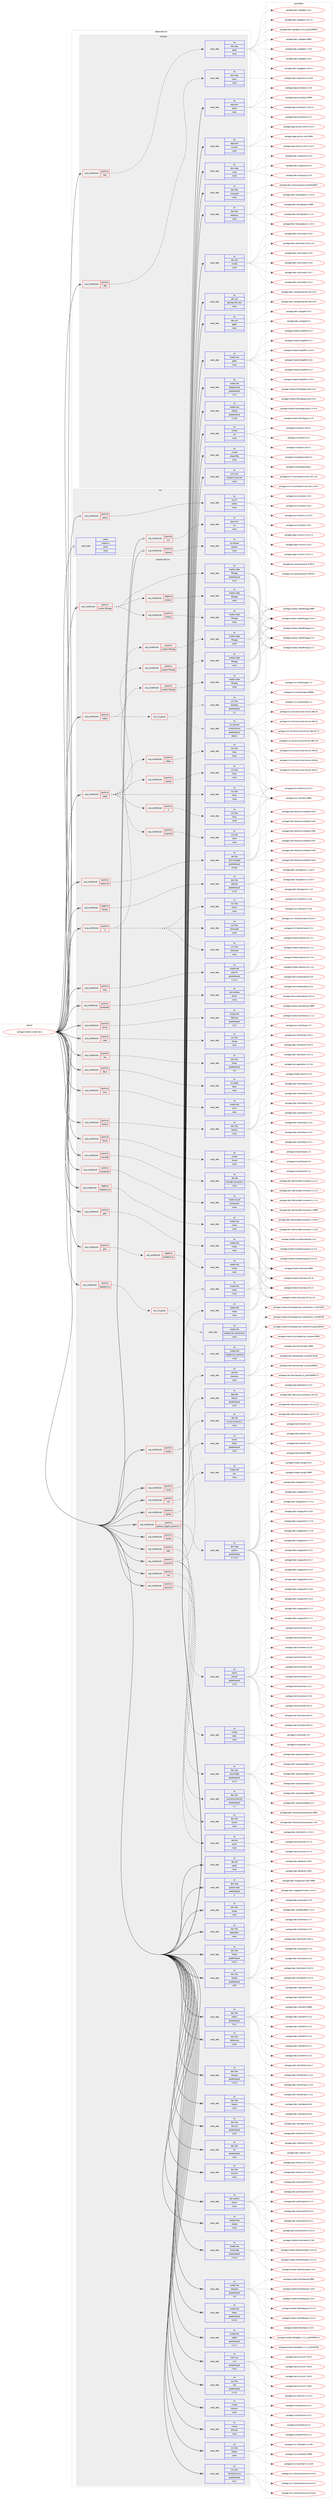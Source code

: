 digraph prolog {

# *************
# Graph options
# *************

newrank=true;
concentrate=true;
compound=true;
graph [rankdir=LR,fontname=Helvetica,fontsize=10,ranksep=1.5];#, ranksep=2.5, nodesep=0.2];
edge  [arrowhead=vee];
node  [fontname=Helvetica,fontsize=10];

# **********
# The ebuild
# **********

subgraph cluster_leftcol {
color=gray;
rank=same;
label=<<i>ebuild</i>>;
id [label="portage://media-tv/kodi-18.4", color=red, width=4, href="../media-tv/kodi-18.4.svg"];
}

# ****************
# The dependencies
# ****************

subgraph cluster_midcol {
color=gray;
label=<<i>dependencies</i>>;
subgraph cluster_compile {
fillcolor="#eeeeee";
style=filled;
label=<<i>compile</i>>;
subgraph cond83913 {
dependency337733 [label=<<TABLE BORDER="0" CELLBORDER="1" CELLSPACING="0" CELLPADDING="4"><TR><TD ROWSPAN="3" CELLPADDING="10">use_conditional</TD></TR><TR><TD>positive</TD></TR><TR><TD>test</TD></TR></TABLE>>, shape=none, color=red];
subgraph pack248272 {
dependency337734 [label=<<TABLE BORDER="0" CELLBORDER="1" CELLSPACING="0" CELLPADDING="4" WIDTH="220"><TR><TD ROWSPAN="6" CELLPADDING="30">pack_dep</TD></TR><TR><TD WIDTH="110">no</TD></TR><TR><TD>dev-cpp</TD></TR><TR><TD>gtest</TD></TR><TR><TD>none</TD></TR><TR><TD></TD></TR></TABLE>>, shape=none, color=blue];
}
dependency337733:e -> dependency337734:w [weight=20,style="dashed",arrowhead="vee"];
}
id:e -> dependency337733:w [weight=20,style="solid",arrowhead="vee"];
subgraph cond83914 {
dependency337735 [label=<<TABLE BORDER="0" CELLBORDER="1" CELLSPACING="0" CELLPADDING="4"><TR><TD ROWSPAN="3" CELLPADDING="10">use_conditional</TD></TR><TR><TD>positive</TD></TR><TR><TD>x86</TD></TR></TABLE>>, shape=none, color=red];
subgraph pack248273 {
dependency337736 [label=<<TABLE BORDER="0" CELLBORDER="1" CELLSPACING="0" CELLPADDING="4" WIDTH="220"><TR><TD ROWSPAN="6" CELLPADDING="30">pack_dep</TD></TR><TR><TD WIDTH="110">no</TD></TR><TR><TD>dev-lang</TD></TR><TR><TD>nasm</TD></TR><TR><TD>none</TD></TR><TR><TD></TD></TR></TABLE>>, shape=none, color=blue];
}
dependency337735:e -> dependency337736:w [weight=20,style="dashed",arrowhead="vee"];
}
id:e -> dependency337735:w [weight=20,style="solid",arrowhead="vee"];
subgraph pack248274 {
dependency337737 [label=<<TABLE BORDER="0" CELLBORDER="1" CELLSPACING="0" CELLPADDING="4" WIDTH="220"><TR><TD ROWSPAN="6" CELLPADDING="30">pack_dep</TD></TR><TR><TD WIDTH="110">no</TD></TR><TR><TD>app-arch</TD></TR><TR><TD>bzip2</TD></TR><TR><TD>none</TD></TR><TR><TD></TD></TR></TABLE>>, shape=none, color=blue];
}
id:e -> dependency337737:w [weight=20,style="solid",arrowhead="vee"];
subgraph pack248275 {
dependency337738 [label=<<TABLE BORDER="0" CELLBORDER="1" CELLSPACING="0" CELLPADDING="4" WIDTH="220"><TR><TD ROWSPAN="6" CELLPADDING="30">pack_dep</TD></TR><TR><TD WIDTH="110">no</TD></TR><TR><TD>app-arch</TD></TR><TR><TD>xz-utils</TD></TR><TR><TD>none</TD></TR><TR><TD></TD></TR></TABLE>>, shape=none, color=blue];
}
id:e -> dependency337738:w [weight=20,style="solid",arrowhead="vee"];
subgraph pack248276 {
dependency337739 [label=<<TABLE BORDER="0" CELLBORDER="1" CELLSPACING="0" CELLPADDING="4" WIDTH="220"><TR><TD ROWSPAN="6" CELLPADDING="30">pack_dep</TD></TR><TR><TD WIDTH="110">no</TD></TR><TR><TD>dev-lang</TD></TR><TR><TD>swig</TD></TR><TR><TD>none</TD></TR><TR><TD></TD></TR></TABLE>>, shape=none, color=blue];
}
id:e -> dependency337739:w [weight=20,style="solid",arrowhead="vee"];
subgraph pack248277 {
dependency337740 [label=<<TABLE BORDER="0" CELLBORDER="1" CELLSPACING="0" CELLPADDING="4" WIDTH="220"><TR><TD ROWSPAN="6" CELLPADDING="30">pack_dep</TD></TR><TR><TD WIDTH="110">no</TD></TR><TR><TD>dev-libs</TD></TR><TR><TD>crossguid</TD></TR><TR><TD>none</TD></TR><TR><TD></TD></TR></TABLE>>, shape=none, color=blue];
}
id:e -> dependency337740:w [weight=20,style="solid",arrowhead="vee"];
subgraph pack248278 {
dependency337741 [label=<<TABLE BORDER="0" CELLBORDER="1" CELLSPACING="0" CELLPADDING="4" WIDTH="220"><TR><TD ROWSPAN="6" CELLPADDING="30">pack_dep</TD></TR><TR><TD WIDTH="110">no</TD></TR><TR><TD>dev-libs</TD></TR><TR><TD>rapidjson</TD></TR><TR><TD>none</TD></TR><TR><TD></TD></TR></TABLE>>, shape=none, color=blue];
}
id:e -> dependency337741:w [weight=20,style="solid",arrowhead="vee"];
subgraph pack248279 {
dependency337742 [label=<<TABLE BORDER="0" CELLBORDER="1" CELLSPACING="0" CELLPADDING="4" WIDTH="220"><TR><TD ROWSPAN="6" CELLPADDING="30">pack_dep</TD></TR><TR><TD WIDTH="110">no</TD></TR><TR><TD>dev-util</TD></TR><TR><TD>cmake</TD></TR><TR><TD>none</TD></TR><TR><TD></TD></TR></TABLE>>, shape=none, color=blue];
}
id:e -> dependency337742:w [weight=20,style="solid",arrowhead="vee"];
subgraph pack248280 {
dependency337743 [label=<<TABLE BORDER="0" CELLBORDER="1" CELLSPACING="0" CELLPADDING="4" WIDTH="220"><TR><TD ROWSPAN="6" CELLPADDING="30">pack_dep</TD></TR><TR><TD WIDTH="110">no</TD></TR><TR><TD>dev-util</TD></TR><TR><TD>desktop-file-utils</TD></TR><TR><TD>none</TD></TR><TR><TD></TD></TR></TABLE>>, shape=none, color=blue];
}
id:e -> dependency337743:w [weight=20,style="solid",arrowhead="vee"];
subgraph pack248281 {
dependency337744 [label=<<TABLE BORDER="0" CELLBORDER="1" CELLSPACING="0" CELLPADDING="4" WIDTH="220"><TR><TD ROWSPAN="6" CELLPADDING="30">pack_dep</TD></TR><TR><TD WIDTH="110">no</TD></TR><TR><TD>dev-util</TD></TR><TR><TD>gperf</TD></TR><TR><TD>none</TD></TR><TR><TD></TD></TR></TABLE>>, shape=none, color=blue];
}
id:e -> dependency337744:w [weight=20,style="solid",arrowhead="vee"];
subgraph pack248282 {
dependency337745 [label=<<TABLE BORDER="0" CELLBORDER="1" CELLSPACING="0" CELLPADDING="4" WIDTH="220"><TR><TD ROWSPAN="6" CELLPADDING="30">pack_dep</TD></TR><TR><TD WIDTH="110">no</TD></TR><TR><TD>media-libs</TD></TR><TR><TD>giflib</TD></TR><TR><TD>none</TD></TR><TR><TD></TD></TR></TABLE>>, shape=none, color=blue];
}
id:e -> dependency337745:w [weight=20,style="solid",arrowhead="vee"];
subgraph pack248283 {
dependency337746 [label=<<TABLE BORDER="0" CELLBORDER="1" CELLSPACING="0" CELLPADDING="4" WIDTH="220"><TR><TD ROWSPAN="6" CELLPADDING="30">pack_dep</TD></TR><TR><TD WIDTH="110">no</TD></TR><TR><TD>media-libs</TD></TR><TR><TD>libjpeg-turbo</TD></TR><TR><TD>greaterequal</TD></TR><TR><TD>1.5.1</TD></TR></TABLE>>, shape=none, color=blue];
}
id:e -> dependency337746:w [weight=20,style="solid",arrowhead="vee"];
subgraph pack248284 {
dependency337747 [label=<<TABLE BORDER="0" CELLBORDER="1" CELLSPACING="0" CELLPADDING="4" WIDTH="220"><TR><TD ROWSPAN="6" CELLPADDING="30">pack_dep</TD></TR><TR><TD WIDTH="110">no</TD></TR><TR><TD>media-libs</TD></TR><TR><TD>libpng</TD></TR><TR><TD>greaterequal</TD></TR><TR><TD>1.6.26</TD></TR></TABLE>>, shape=none, color=blue];
}
id:e -> dependency337747:w [weight=20,style="solid",arrowhead="vee"];
subgraph pack248285 {
dependency337748 [label=<<TABLE BORDER="0" CELLBORDER="1" CELLSPACING="0" CELLPADDING="4" WIDTH="220"><TR><TD ROWSPAN="6" CELLPADDING="30">pack_dep</TD></TR><TR><TD WIDTH="110">no</TD></TR><TR><TD>virtual</TD></TR><TR><TD>jre</TD></TR><TR><TD>none</TD></TR><TR><TD></TD></TR></TABLE>>, shape=none, color=blue];
}
id:e -> dependency337748:w [weight=20,style="solid",arrowhead="vee"];
subgraph pack248286 {
dependency337749 [label=<<TABLE BORDER="0" CELLBORDER="1" CELLSPACING="0" CELLPADDING="4" WIDTH="220"><TR><TD ROWSPAN="6" CELLPADDING="30">pack_dep</TD></TR><TR><TD WIDTH="110">no</TD></TR><TR><TD>virtual</TD></TR><TR><TD>pkgconfig</TD></TR><TR><TD>none</TD></TR><TR><TD></TD></TR></TABLE>>, shape=none, color=blue];
}
id:e -> dependency337749:w [weight=20,style="solid",arrowhead="vee"];
subgraph pack248287 {
dependency337750 [label=<<TABLE BORDER="0" CELLBORDER="1" CELLSPACING="0" CELLPADDING="4" WIDTH="220"><TR><TD ROWSPAN="6" CELLPADDING="30">pack_dep</TD></TR><TR><TD WIDTH="110">no</TD></TR><TR><TD>x11-misc</TD></TR><TR><TD>shared-mime-info</TD></TR><TR><TD>none</TD></TR><TR><TD></TD></TR></TABLE>>, shape=none, color=blue];
}
id:e -> dependency337750:w [weight=20,style="solid",arrowhead="vee"];
}
subgraph cluster_compileandrun {
fillcolor="#eeeeee";
style=filled;
label=<<i>compile and run</i>>;
subgraph cond83915 {
dependency337751 [label=<<TABLE BORDER="0" CELLBORDER="1" CELLSPACING="0" CELLPADDING="4"><TR><TD ROWSPAN="3" CELLPADDING="10">use_conditional</TD></TR><TR><TD>negative</TD></TR><TR><TD>libressl</TD></TR></TABLE>>, shape=none, color=red];
subgraph pack248288 {
dependency337752 [label=<<TABLE BORDER="0" CELLBORDER="1" CELLSPACING="0" CELLPADDING="4" WIDTH="220"><TR><TD ROWSPAN="6" CELLPADDING="30">pack_dep</TD></TR><TR><TD WIDTH="110">no</TD></TR><TR><TD>dev-libs</TD></TR><TR><TD>openssl</TD></TR><TR><TD>greaterequal</TD></TR><TR><TD>1.0.2l</TD></TR></TABLE>>, shape=none, color=blue];
}
dependency337751:e -> dependency337752:w [weight=20,style="dashed",arrowhead="vee"];
}
id:e -> dependency337751:w [weight=20,style="solid",arrowhead="odotvee"];
subgraph cond83916 {
dependency337753 [label=<<TABLE BORDER="0" CELLBORDER="1" CELLSPACING="0" CELLPADDING="4"><TR><TD ROWSPAN="3" CELLPADDING="10">use_conditional</TD></TR><TR><TD>negative</TD></TR><TR><TD>raspberry-pi</TD></TR></TABLE>>, shape=none, color=red];
subgraph pack248289 {
dependency337754 [label=<<TABLE BORDER="0" CELLBORDER="1" CELLSPACING="0" CELLPADDING="4" WIDTH="220"><TR><TD ROWSPAN="6" CELLPADDING="30">pack_dep</TD></TR><TR><TD WIDTH="110">no</TD></TR><TR><TD>media-libs</TD></TR><TR><TD>mesa</TD></TR><TR><TD>none</TD></TR><TR><TD></TD></TR></TABLE>>, shape=none, color=blue];
}
dependency337753:e -> dependency337754:w [weight=20,style="dashed",arrowhead="vee"];
}
id:e -> dependency337753:w [weight=20,style="solid",arrowhead="odotvee"];
subgraph cond83917 {
dependency337755 [label=<<TABLE BORDER="0" CELLBORDER="1" CELLSPACING="0" CELLPADDING="4"><TR><TD ROWSPAN="3" CELLPADDING="10">use_conditional</TD></TR><TR><TD>positive</TD></TR><TR><TD>X</TD></TR></TABLE>>, shape=none, color=red];
subgraph pack248290 {
dependency337756 [label=<<TABLE BORDER="0" CELLBORDER="1" CELLSPACING="0" CELLPADDING="4" WIDTH="220"><TR><TD ROWSPAN="6" CELLPADDING="30">pack_dep</TD></TR><TR><TD WIDTH="110">no</TD></TR><TR><TD>x11-libs</TD></TR><TR><TD>libX11</TD></TR><TR><TD>none</TD></TR><TR><TD></TD></TR></TABLE>>, shape=none, color=blue];
}
dependency337755:e -> dependency337756:w [weight=20,style="dashed",arrowhead="vee"];
subgraph pack248291 {
dependency337757 [label=<<TABLE BORDER="0" CELLBORDER="1" CELLSPACING="0" CELLPADDING="4" WIDTH="220"><TR><TD ROWSPAN="6" CELLPADDING="30">pack_dep</TD></TR><TR><TD WIDTH="110">no</TD></TR><TR><TD>x11-libs</TD></TR><TR><TD>libXrandr</TD></TR><TR><TD>none</TD></TR><TR><TD></TD></TR></TABLE>>, shape=none, color=blue];
}
dependency337755:e -> dependency337757:w [weight=20,style="dashed",arrowhead="vee"];
subgraph pack248292 {
dependency337758 [label=<<TABLE BORDER="0" CELLBORDER="1" CELLSPACING="0" CELLPADDING="4" WIDTH="220"><TR><TD ROWSPAN="6" CELLPADDING="30">pack_dep</TD></TR><TR><TD WIDTH="110">no</TD></TR><TR><TD>x11-libs</TD></TR><TR><TD>libXrender</TD></TR><TR><TD>none</TD></TR><TR><TD></TD></TR></TABLE>>, shape=none, color=blue];
}
dependency337755:e -> dependency337758:w [weight=20,style="dashed",arrowhead="vee"];
subgraph cond83918 {
dependency337759 [label=<<TABLE BORDER="0" CELLBORDER="1" CELLSPACING="0" CELLPADDING="4"><TR><TD ROWSPAN="3" CELLPADDING="10">use_conditional</TD></TR><TR><TD>positive</TD></TR><TR><TD>system-ffmpeg</TD></TR></TABLE>>, shape=none, color=red];
subgraph pack248293 {
dependency337760 [label=<<TABLE BORDER="0" CELLBORDER="1" CELLSPACING="0" CELLPADDING="4" WIDTH="220"><TR><TD ROWSPAN="6" CELLPADDING="30">pack_dep</TD></TR><TR><TD WIDTH="110">no</TD></TR><TR><TD>media-video</TD></TR><TR><TD>ffmpeg</TD></TR><TR><TD>none</TD></TR><TR><TD></TD></TR></TABLE>>, shape=none, color=blue];
}
dependency337759:e -> dependency337760:w [weight=20,style="dashed",arrowhead="vee"];
}
dependency337755:e -> dependency337759:w [weight=20,style="dashed",arrowhead="vee"];
}
id:e -> dependency337755:w [weight=20,style="solid",arrowhead="odotvee"];
subgraph cond83919 {
dependency337761 [label=<<TABLE BORDER="0" CELLBORDER="1" CELLSPACING="0" CELLPADDING="4"><TR><TD ROWSPAN="3" CELLPADDING="10">use_conditional</TD></TR><TR><TD>positive</TD></TR><TR><TD>airplay</TD></TR></TABLE>>, shape=none, color=red];
subgraph pack248294 {
dependency337762 [label=<<TABLE BORDER="0" CELLBORDER="1" CELLSPACING="0" CELLPADDING="4" WIDTH="220"><TR><TD ROWSPAN="6" CELLPADDING="30">pack_dep</TD></TR><TR><TD WIDTH="110">no</TD></TR><TR><TD>app-pda</TD></TR><TR><TD>libplist</TD></TR><TR><TD>greaterequal</TD></TR><TR><TD>2.0.0</TD></TR></TABLE>>, shape=none, color=blue];
}
dependency337761:e -> dependency337762:w [weight=20,style="dashed",arrowhead="vee"];
subgraph pack248295 {
dependency337763 [label=<<TABLE BORDER="0" CELLBORDER="1" CELLSPACING="0" CELLPADDING="4" WIDTH="220"><TR><TD ROWSPAN="6" CELLPADDING="30">pack_dep</TD></TR><TR><TD WIDTH="110">no</TD></TR><TR><TD>net-libs</TD></TR><TR><TD>shairplay</TD></TR><TR><TD>none</TD></TR><TR><TD></TD></TR></TABLE>>, shape=none, color=blue];
}
dependency337761:e -> dependency337763:w [weight=20,style="dashed",arrowhead="vee"];
}
id:e -> dependency337761:w [weight=20,style="solid",arrowhead="odotvee"];
subgraph cond83920 {
dependency337764 [label=<<TABLE BORDER="0" CELLBORDER="1" CELLSPACING="0" CELLPADDING="4"><TR><TD ROWSPAN="3" CELLPADDING="10">use_conditional</TD></TR><TR><TD>positive</TD></TR><TR><TD>alsa</TD></TR></TABLE>>, shape=none, color=red];
subgraph pack248296 {
dependency337765 [label=<<TABLE BORDER="0" CELLBORDER="1" CELLSPACING="0" CELLPADDING="4" WIDTH="220"><TR><TD ROWSPAN="6" CELLPADDING="30">pack_dep</TD></TR><TR><TD WIDTH="110">no</TD></TR><TR><TD>media-libs</TD></TR><TR><TD>alsa-lib</TD></TR><TR><TD>greaterequal</TD></TR><TR><TD>1.1.4.1</TD></TR></TABLE>>, shape=none, color=blue];
}
dependency337764:e -> dependency337765:w [weight=20,style="dashed",arrowhead="vee"];
}
id:e -> dependency337764:w [weight=20,style="solid",arrowhead="odotvee"];
subgraph cond83921 {
dependency337766 [label=<<TABLE BORDER="0" CELLBORDER="1" CELLSPACING="0" CELLPADDING="4"><TR><TD ROWSPAN="3" CELLPADDING="10">use_conditional</TD></TR><TR><TD>positive</TD></TR><TR><TD>bluetooth</TD></TR></TABLE>>, shape=none, color=red];
subgraph pack248297 {
dependency337767 [label=<<TABLE BORDER="0" CELLBORDER="1" CELLSPACING="0" CELLPADDING="4" WIDTH="220"><TR><TD ROWSPAN="6" CELLPADDING="30">pack_dep</TD></TR><TR><TD WIDTH="110">no</TD></TR><TR><TD>net-wireless</TD></TR><TR><TD>bluez</TD></TR><TR><TD>none</TD></TR><TR><TD></TD></TR></TABLE>>, shape=none, color=blue];
}
dependency337766:e -> dependency337767:w [weight=20,style="dashed",arrowhead="vee"];
}
id:e -> dependency337766:w [weight=20,style="solid",arrowhead="odotvee"];
subgraph cond83922 {
dependency337768 [label=<<TABLE BORDER="0" CELLBORDER="1" CELLSPACING="0" CELLPADDING="4"><TR><TD ROWSPAN="3" CELLPADDING="10">use_conditional</TD></TR><TR><TD>positive</TD></TR><TR><TD>bluray</TD></TR></TABLE>>, shape=none, color=red];
subgraph pack248298 {
dependency337769 [label=<<TABLE BORDER="0" CELLBORDER="1" CELLSPACING="0" CELLPADDING="4" WIDTH="220"><TR><TD ROWSPAN="6" CELLPADDING="30">pack_dep</TD></TR><TR><TD WIDTH="110">no</TD></TR><TR><TD>media-libs</TD></TR><TR><TD>libbluray</TD></TR><TR><TD>greaterequal</TD></TR><TR><TD>1.0.2</TD></TR></TABLE>>, shape=none, color=blue];
}
dependency337768:e -> dependency337769:w [weight=20,style="dashed",arrowhead="vee"];
}
id:e -> dependency337768:w [weight=20,style="solid",arrowhead="odotvee"];
subgraph cond83923 {
dependency337770 [label=<<TABLE BORDER="0" CELLBORDER="1" CELLSPACING="0" CELLPADDING="4"><TR><TD ROWSPAN="3" CELLPADDING="10">use_conditional</TD></TR><TR><TD>positive</TD></TR><TR><TD>caps</TD></TR></TABLE>>, shape=none, color=red];
subgraph pack248299 {
dependency337771 [label=<<TABLE BORDER="0" CELLBORDER="1" CELLSPACING="0" CELLPADDING="4" WIDTH="220"><TR><TD ROWSPAN="6" CELLPADDING="30">pack_dep</TD></TR><TR><TD WIDTH="110">no</TD></TR><TR><TD>sys-libs</TD></TR><TR><TD>libcap</TD></TR><TR><TD>none</TD></TR><TR><TD></TD></TR></TABLE>>, shape=none, color=blue];
}
dependency337770:e -> dependency337771:w [weight=20,style="dashed",arrowhead="vee"];
}
id:e -> dependency337770:w [weight=20,style="solid",arrowhead="odotvee"];
subgraph cond83924 {
dependency337772 [label=<<TABLE BORDER="0" CELLBORDER="1" CELLSPACING="0" CELLPADDING="4"><TR><TD ROWSPAN="3" CELLPADDING="10">use_conditional</TD></TR><TR><TD>positive</TD></TR><TR><TD>cec</TD></TR></TABLE>>, shape=none, color=red];
subgraph pack248300 {
dependency337773 [label=<<TABLE BORDER="0" CELLBORDER="1" CELLSPACING="0" CELLPADDING="4" WIDTH="220"><TR><TD ROWSPAN="6" CELLPADDING="30">pack_dep</TD></TR><TR><TD WIDTH="110">no</TD></TR><TR><TD>dev-libs</TD></TR><TR><TD>libcec</TD></TR><TR><TD>greaterequal</TD></TR><TR><TD>4.0</TD></TR></TABLE>>, shape=none, color=blue];
}
dependency337772:e -> dependency337773:w [weight=20,style="dashed",arrowhead="vee"];
}
id:e -> dependency337772:w [weight=20,style="solid",arrowhead="odotvee"];
subgraph cond83925 {
dependency337774 [label=<<TABLE BORDER="0" CELLBORDER="1" CELLSPACING="0" CELLPADDING="4"><TR><TD ROWSPAN="3" CELLPADDING="10">use_conditional</TD></TR><TR><TD>positive</TD></TR><TR><TD>dbus</TD></TR></TABLE>>, shape=none, color=red];
subgraph pack248301 {
dependency337775 [label=<<TABLE BORDER="0" CELLBORDER="1" CELLSPACING="0" CELLPADDING="4" WIDTH="220"><TR><TD ROWSPAN="6" CELLPADDING="30">pack_dep</TD></TR><TR><TD WIDTH="110">no</TD></TR><TR><TD>sys-apps</TD></TR><TR><TD>dbus</TD></TR><TR><TD>none</TD></TR><TR><TD></TD></TR></TABLE>>, shape=none, color=blue];
}
dependency337774:e -> dependency337775:w [weight=20,style="dashed",arrowhead="vee"];
}
id:e -> dependency337774:w [weight=20,style="solid",arrowhead="odotvee"];
subgraph cond83926 {
dependency337776 [label=<<TABLE BORDER="0" CELLBORDER="1" CELLSPACING="0" CELLPADDING="4"><TR><TD ROWSPAN="3" CELLPADDING="10">use_conditional</TD></TR><TR><TD>positive</TD></TR><TR><TD>gbm</TD></TR></TABLE>>, shape=none, color=red];
subgraph pack248302 {
dependency337777 [label=<<TABLE BORDER="0" CELLBORDER="1" CELLSPACING="0" CELLPADDING="4" WIDTH="220"><TR><TD ROWSPAN="6" CELLPADDING="30">pack_dep</TD></TR><TR><TD WIDTH="110">no</TD></TR><TR><TD>media-libs</TD></TR><TR><TD>mesa</TD></TR><TR><TD>none</TD></TR><TR><TD></TD></TR></TABLE>>, shape=none, color=blue];
}
dependency337776:e -> dependency337777:w [weight=20,style="dashed",arrowhead="vee"];
}
id:e -> dependency337776:w [weight=20,style="solid",arrowhead="odotvee"];
subgraph cond83927 {
dependency337778 [label=<<TABLE BORDER="0" CELLBORDER="1" CELLSPACING="0" CELLPADDING="4"><TR><TD ROWSPAN="3" CELLPADDING="10">use_conditional</TD></TR><TR><TD>positive</TD></TR><TR><TD>gles</TD></TR></TABLE>>, shape=none, color=red];
subgraph cond83928 {
dependency337779 [label=<<TABLE BORDER="0" CELLBORDER="1" CELLSPACING="0" CELLPADDING="4"><TR><TD ROWSPAN="3" CELLPADDING="10">use_conditional</TD></TR><TR><TD>negative</TD></TR><TR><TD>raspberry-pi</TD></TR></TABLE>>, shape=none, color=red];
subgraph pack248303 {
dependency337780 [label=<<TABLE BORDER="0" CELLBORDER="1" CELLSPACING="0" CELLPADDING="4" WIDTH="220"><TR><TD ROWSPAN="6" CELLPADDING="30">pack_dep</TD></TR><TR><TD WIDTH="110">no</TD></TR><TR><TD>media-libs</TD></TR><TR><TD>mesa</TD></TR><TR><TD>none</TD></TR><TR><TD></TD></TR></TABLE>>, shape=none, color=blue];
}
dependency337779:e -> dependency337780:w [weight=20,style="dashed",arrowhead="vee"];
}
dependency337778:e -> dependency337779:w [weight=20,style="dashed",arrowhead="vee"];
}
id:e -> dependency337778:w [weight=20,style="solid",arrowhead="odotvee"];
subgraph cond83929 {
dependency337781 [label=<<TABLE BORDER="0" CELLBORDER="1" CELLSPACING="0" CELLPADDING="4"><TR><TD ROWSPAN="3" CELLPADDING="10">use_conditional</TD></TR><TR><TD>positive</TD></TR><TR><TD>lcms</TD></TR></TABLE>>, shape=none, color=red];
subgraph pack248304 {
dependency337782 [label=<<TABLE BORDER="0" CELLBORDER="1" CELLSPACING="0" CELLPADDING="4" WIDTH="220"><TR><TD ROWSPAN="6" CELLPADDING="30">pack_dep</TD></TR><TR><TD WIDTH="110">no</TD></TR><TR><TD>media-libs</TD></TR><TR><TD>lcms</TD></TR><TR><TD>none</TD></TR><TR><TD></TD></TR></TABLE>>, shape=none, color=blue];
}
dependency337781:e -> dependency337782:w [weight=20,style="dashed",arrowhead="vee"];
}
id:e -> dependency337781:w [weight=20,style="solid",arrowhead="odotvee"];
subgraph cond83930 {
dependency337783 [label=<<TABLE BORDER="0" CELLBORDER="1" CELLSPACING="0" CELLPADDING="4"><TR><TD ROWSPAN="3" CELLPADDING="10">use_conditional</TD></TR><TR><TD>positive</TD></TR><TR><TD>libressl</TD></TR></TABLE>>, shape=none, color=red];
subgraph pack248305 {
dependency337784 [label=<<TABLE BORDER="0" CELLBORDER="1" CELLSPACING="0" CELLPADDING="4" WIDTH="220"><TR><TD ROWSPAN="6" CELLPADDING="30">pack_dep</TD></TR><TR><TD WIDTH="110">no</TD></TR><TR><TD>dev-libs</TD></TR><TR><TD>libressl</TD></TR><TR><TD>none</TD></TR><TR><TD></TD></TR></TABLE>>, shape=none, color=blue];
}
dependency337783:e -> dependency337784:w [weight=20,style="dashed",arrowhead="vee"];
}
id:e -> dependency337783:w [weight=20,style="solid",arrowhead="odotvee"];
subgraph cond83931 {
dependency337785 [label=<<TABLE BORDER="0" CELLBORDER="1" CELLSPACING="0" CELLPADDING="4"><TR><TD ROWSPAN="3" CELLPADDING="10">use_conditional</TD></TR><TR><TD>positive</TD></TR><TR><TD>libusb</TD></TR></TABLE>>, shape=none, color=red];
subgraph pack248306 {
dependency337786 [label=<<TABLE BORDER="0" CELLBORDER="1" CELLSPACING="0" CELLPADDING="4" WIDTH="220"><TR><TD ROWSPAN="6" CELLPADDING="30">pack_dep</TD></TR><TR><TD WIDTH="110">no</TD></TR><TR><TD>virtual</TD></TR><TR><TD>libusb</TD></TR><TR><TD>none</TD></TR><TR><TD></TD></TR></TABLE>>, shape=none, color=blue];
}
dependency337785:e -> dependency337786:w [weight=20,style="dashed",arrowhead="vee"];
}
id:e -> dependency337785:w [weight=20,style="solid",arrowhead="odotvee"];
subgraph cond83932 {
dependency337787 [label=<<TABLE BORDER="0" CELLBORDER="1" CELLSPACING="0" CELLPADDING="4"><TR><TD ROWSPAN="3" CELLPADDING="10">use_conditional</TD></TR><TR><TD>positive</TD></TR><TR><TD>mariadb</TD></TR></TABLE>>, shape=none, color=red];
subgraph pack248307 {
dependency337788 [label=<<TABLE BORDER="0" CELLBORDER="1" CELLSPACING="0" CELLPADDING="4" WIDTH="220"><TR><TD ROWSPAN="6" CELLPADDING="30">pack_dep</TD></TR><TR><TD WIDTH="110">no</TD></TR><TR><TD>dev-db</TD></TR><TR><TD>mariadb-connector-c</TD></TR><TR><TD>none</TD></TR><TR><TD></TD></TR></TABLE>>, shape=none, color=blue];
}
dependency337787:e -> dependency337788:w [weight=20,style="dashed",arrowhead="vee"];
}
id:e -> dependency337787:w [weight=20,style="solid",arrowhead="odotvee"];
subgraph cond83933 {
dependency337789 [label=<<TABLE BORDER="0" CELLBORDER="1" CELLSPACING="0" CELLPADDING="4"><TR><TD ROWSPAN="3" CELLPADDING="10">use_conditional</TD></TR><TR><TD>positive</TD></TR><TR><TD>mysql</TD></TR></TABLE>>, shape=none, color=red];
subgraph pack248308 {
dependency337790 [label=<<TABLE BORDER="0" CELLBORDER="1" CELLSPACING="0" CELLPADDING="4" WIDTH="220"><TR><TD ROWSPAN="6" CELLPADDING="30">pack_dep</TD></TR><TR><TD WIDTH="110">no</TD></TR><TR><TD>dev-db</TD></TR><TR><TD>mysql-connector-c</TD></TR><TR><TD>none</TD></TR><TR><TD></TD></TR></TABLE>>, shape=none, color=blue];
}
dependency337789:e -> dependency337790:w [weight=20,style="dashed",arrowhead="vee"];
}
id:e -> dependency337789:w [weight=20,style="solid",arrowhead="odotvee"];
subgraph cond83934 {
dependency337791 [label=<<TABLE BORDER="0" CELLBORDER="1" CELLSPACING="0" CELLPADDING="4"><TR><TD ROWSPAN="3" CELLPADDING="10">use_conditional</TD></TR><TR><TD>positive</TD></TR><TR><TD>nfs</TD></TR></TABLE>>, shape=none, color=red];
subgraph pack248309 {
dependency337792 [label=<<TABLE BORDER="0" CELLBORDER="1" CELLSPACING="0" CELLPADDING="4" WIDTH="220"><TR><TD ROWSPAN="6" CELLPADDING="30">pack_dep</TD></TR><TR><TD WIDTH="110">no</TD></TR><TR><TD>net-fs</TD></TR><TR><TD>libnfs</TD></TR><TR><TD>greaterequal</TD></TR><TR><TD>2.0.0</TD></TR></TABLE>>, shape=none, color=blue];
}
dependency337791:e -> dependency337792:w [weight=20,style="dashed",arrowhead="vee"];
}
id:e -> dependency337791:w [weight=20,style="solid",arrowhead="odotvee"];
subgraph cond83935 {
dependency337793 [label=<<TABLE BORDER="0" CELLBORDER="1" CELLSPACING="0" CELLPADDING="4"><TR><TD ROWSPAN="3" CELLPADDING="10">use_conditional</TD></TR><TR><TD>positive</TD></TR><TR><TD>opengl</TD></TR></TABLE>>, shape=none, color=red];
subgraph pack248310 {
dependency337794 [label=<<TABLE BORDER="0" CELLBORDER="1" CELLSPACING="0" CELLPADDING="4" WIDTH="220"><TR><TD ROWSPAN="6" CELLPADDING="30">pack_dep</TD></TR><TR><TD WIDTH="110">no</TD></TR><TR><TD>media-libs</TD></TR><TR><TD>glu</TD></TR><TR><TD>none</TD></TR><TR><TD></TD></TR></TABLE>>, shape=none, color=blue];
}
dependency337793:e -> dependency337794:w [weight=20,style="dashed",arrowhead="vee"];
}
id:e -> dependency337793:w [weight=20,style="solid",arrowhead="odotvee"];
subgraph cond83936 {
dependency337795 [label=<<TABLE BORDER="0" CELLBORDER="1" CELLSPACING="0" CELLPADDING="4"><TR><TD ROWSPAN="3" CELLPADDING="10">use_conditional</TD></TR><TR><TD>positive</TD></TR><TR><TD>pulseaudio</TD></TR></TABLE>>, shape=none, color=red];
subgraph pack248311 {
dependency337796 [label=<<TABLE BORDER="0" CELLBORDER="1" CELLSPACING="0" CELLPADDING="4" WIDTH="220"><TR><TD ROWSPAN="6" CELLPADDING="30">pack_dep</TD></TR><TR><TD WIDTH="110">no</TD></TR><TR><TD>media-sound</TD></TR><TR><TD>pulseaudio</TD></TR><TR><TD>none</TD></TR><TR><TD></TD></TR></TABLE>>, shape=none, color=blue];
}
dependency337795:e -> dependency337796:w [weight=20,style="dashed",arrowhead="vee"];
}
id:e -> dependency337795:w [weight=20,style="solid",arrowhead="odotvee"];
subgraph cond83937 {
dependency337797 [label=<<TABLE BORDER="0" CELLBORDER="1" CELLSPACING="0" CELLPADDING="4"><TR><TD ROWSPAN="3" CELLPADDING="10">use_conditional</TD></TR><TR><TD>positive</TD></TR><TR><TD>python_targets_python2_7</TD></TR></TABLE>>, shape=none, color=red];
subgraph pack248312 {
dependency337798 [label=<<TABLE BORDER="0" CELLBORDER="1" CELLSPACING="0" CELLPADDING="4" WIDTH="220"><TR><TD ROWSPAN="6" CELLPADDING="30">pack_dep</TD></TR><TR><TD WIDTH="110">no</TD></TR><TR><TD>dev-lang</TD></TR><TR><TD>python</TD></TR><TR><TD>greaterequal</TD></TR><TR><TD>2.7.5-r2</TD></TR></TABLE>>, shape=none, color=blue];
}
dependency337797:e -> dependency337798:w [weight=20,style="dashed",arrowhead="vee"];
}
id:e -> dependency337797:w [weight=20,style="solid",arrowhead="odotvee"];
subgraph cond83938 {
dependency337799 [label=<<TABLE BORDER="0" CELLBORDER="1" CELLSPACING="0" CELLPADDING="4"><TR><TD ROWSPAN="3" CELLPADDING="10">use_conditional</TD></TR><TR><TD>positive</TD></TR><TR><TD>raspberry-pi</TD></TR></TABLE>>, shape=none, color=red];
subgraph any5405 {
dependency337800 [label=<<TABLE BORDER="0" CELLBORDER="1" CELLSPACING="0" CELLPADDING="4"><TR><TD CELLPADDING="10">any_of_group</TD></TR></TABLE>>, shape=none, color=red];subgraph pack248313 {
dependency337801 [label=<<TABLE BORDER="0" CELLBORDER="1" CELLSPACING="0" CELLPADDING="4" WIDTH="220"><TR><TD ROWSPAN="6" CELLPADDING="30">pack_dep</TD></TR><TR><TD WIDTH="110">no</TD></TR><TR><TD>media-libs</TD></TR><TR><TD>raspberrypi-userland</TD></TR><TR><TD>none</TD></TR><TR><TD></TD></TR></TABLE>>, shape=none, color=blue];
}
dependency337800:e -> dependency337801:w [weight=20,style="dotted",arrowhead="oinv"];
subgraph pack248314 {
dependency337802 [label=<<TABLE BORDER="0" CELLBORDER="1" CELLSPACING="0" CELLPADDING="4" WIDTH="220"><TR><TD ROWSPAN="6" CELLPADDING="30">pack_dep</TD></TR><TR><TD WIDTH="110">no</TD></TR><TR><TD>media-libs</TD></TR><TR><TD>raspberrypi-userland-bin</TD></TR><TR><TD>none</TD></TR><TR><TD></TD></TR></TABLE>>, shape=none, color=blue];
}
dependency337800:e -> dependency337802:w [weight=20,style="dotted",arrowhead="oinv"];
subgraph pack248315 {
dependency337803 [label=<<TABLE BORDER="0" CELLBORDER="1" CELLSPACING="0" CELLPADDING="4" WIDTH="220"><TR><TD ROWSPAN="6" CELLPADDING="30">pack_dep</TD></TR><TR><TD WIDTH="110">no</TD></TR><TR><TD>media-libs</TD></TR><TR><TD>mesa</TD></TR><TR><TD>none</TD></TR><TR><TD></TD></TR></TABLE>>, shape=none, color=blue];
}
dependency337800:e -> dependency337803:w [weight=20,style="dotted",arrowhead="oinv"];
}
dependency337799:e -> dependency337800:w [weight=20,style="dashed",arrowhead="vee"];
}
id:e -> dependency337799:w [weight=20,style="solid",arrowhead="odotvee"];
subgraph cond83939 {
dependency337804 [label=<<TABLE BORDER="0" CELLBORDER="1" CELLSPACING="0" CELLPADDING="4"><TR><TD ROWSPAN="3" CELLPADDING="10">use_conditional</TD></TR><TR><TD>positive</TD></TR><TR><TD>samba</TD></TR></TABLE>>, shape=none, color=red];
subgraph pack248316 {
dependency337805 [label=<<TABLE BORDER="0" CELLBORDER="1" CELLSPACING="0" CELLPADDING="4" WIDTH="220"><TR><TD ROWSPAN="6" CELLPADDING="30">pack_dep</TD></TR><TR><TD WIDTH="110">no</TD></TR><TR><TD>net-fs</TD></TR><TR><TD>samba</TD></TR><TR><TD>greaterequal</TD></TR><TR><TD>3.4.6</TD></TR></TABLE>>, shape=none, color=blue];
}
dependency337804:e -> dependency337805:w [weight=20,style="dashed",arrowhead="vee"];
}
id:e -> dependency337804:w [weight=20,style="solid",arrowhead="odotvee"];
subgraph cond83940 {
dependency337806 [label=<<TABLE BORDER="0" CELLBORDER="1" CELLSPACING="0" CELLPADDING="4"><TR><TD ROWSPAN="3" CELLPADDING="10">use_conditional</TD></TR><TR><TD>positive</TD></TR><TR><TD>system-ffmpeg</TD></TR></TABLE>>, shape=none, color=red];
subgraph pack248317 {
dependency337807 [label=<<TABLE BORDER="0" CELLBORDER="1" CELLSPACING="0" CELLPADDING="4" WIDTH="220"><TR><TD ROWSPAN="6" CELLPADDING="30">pack_dep</TD></TR><TR><TD WIDTH="110">no</TD></TR><TR><TD>media-video</TD></TR><TR><TD>ffmpeg</TD></TR><TR><TD>greaterequal</TD></TR><TR><TD>4.0.4</TD></TR></TABLE>>, shape=none, color=blue];
}
dependency337806:e -> dependency337807:w [weight=20,style="dashed",arrowhead="vee"];
subgraph cond83941 {
dependency337808 [label=<<TABLE BORDER="0" CELLBORDER="1" CELLSPACING="0" CELLPADDING="4"><TR><TD ROWSPAN="3" CELLPADDING="10">use_conditional</TD></TR><TR><TD>positive</TD></TR><TR><TD>libressl</TD></TR></TABLE>>, shape=none, color=red];
subgraph pack248318 {
dependency337809 [label=<<TABLE BORDER="0" CELLBORDER="1" CELLSPACING="0" CELLPADDING="4" WIDTH="220"><TR><TD ROWSPAN="6" CELLPADDING="30">pack_dep</TD></TR><TR><TD WIDTH="110">no</TD></TR><TR><TD>media-video</TD></TR><TR><TD>ffmpeg</TD></TR><TR><TD>none</TD></TR><TR><TD></TD></TR></TABLE>>, shape=none, color=blue];
}
dependency337808:e -> dependency337809:w [weight=20,style="dashed",arrowhead="vee"];
}
dependency337806:e -> dependency337808:w [weight=20,style="dashed",arrowhead="vee"];
subgraph cond83942 {
dependency337810 [label=<<TABLE BORDER="0" CELLBORDER="1" CELLSPACING="0" CELLPADDING="4"><TR><TD ROWSPAN="3" CELLPADDING="10">use_conditional</TD></TR><TR><TD>negative</TD></TR><TR><TD>libressl</TD></TR></TABLE>>, shape=none, color=red];
subgraph pack248319 {
dependency337811 [label=<<TABLE BORDER="0" CELLBORDER="1" CELLSPACING="0" CELLPADDING="4" WIDTH="220"><TR><TD ROWSPAN="6" CELLPADDING="30">pack_dep</TD></TR><TR><TD WIDTH="110">no</TD></TR><TR><TD>media-video</TD></TR><TR><TD>ffmpeg</TD></TR><TR><TD>none</TD></TR><TR><TD></TD></TR></TABLE>>, shape=none, color=blue];
}
dependency337810:e -> dependency337811:w [weight=20,style="dashed",arrowhead="vee"];
}
dependency337806:e -> dependency337810:w [weight=20,style="dashed",arrowhead="vee"];
}
id:e -> dependency337806:w [weight=20,style="solid",arrowhead="odotvee"];
subgraph cond83943 {
dependency337812 [label=<<TABLE BORDER="0" CELLBORDER="1" CELLSPACING="0" CELLPADDING="4"><TR><TD ROWSPAN="3" CELLPADDING="10">use_conditional</TD></TR><TR><TD>positive</TD></TR><TR><TD>udev</TD></TR></TABLE>>, shape=none, color=red];
subgraph pack248320 {
dependency337813 [label=<<TABLE BORDER="0" CELLBORDER="1" CELLSPACING="0" CELLPADDING="4" WIDTH="220"><TR><TD ROWSPAN="6" CELLPADDING="30">pack_dep</TD></TR><TR><TD WIDTH="110">no</TD></TR><TR><TD>virtual</TD></TR><TR><TD>udev</TD></TR><TR><TD>none</TD></TR><TR><TD></TD></TR></TABLE>>, shape=none, color=blue];
}
dependency337812:e -> dependency337813:w [weight=20,style="dashed",arrowhead="vee"];
}
id:e -> dependency337812:w [weight=20,style="solid",arrowhead="odotvee"];
subgraph cond83944 {
dependency337814 [label=<<TABLE BORDER="0" CELLBORDER="1" CELLSPACING="0" CELLPADDING="4"><TR><TD ROWSPAN="3" CELLPADDING="10">use_conditional</TD></TR><TR><TD>positive</TD></TR><TR><TD>vaapi</TD></TR></TABLE>>, shape=none, color=red];
subgraph pack248321 {
dependency337815 [label=<<TABLE BORDER="0" CELLBORDER="1" CELLSPACING="0" CELLPADDING="4" WIDTH="220"><TR><TD ROWSPAN="6" CELLPADDING="30">pack_dep</TD></TR><TR><TD WIDTH="110">no</TD></TR><TR><TD>x11-libs</TD></TR><TR><TD>libva</TD></TR><TR><TD>none</TD></TR><TR><TD></TD></TR></TABLE>>, shape=none, color=blue];
}
dependency337814:e -> dependency337815:w [weight=20,style="dashed",arrowhead="vee"];
subgraph cond83945 {
dependency337816 [label=<<TABLE BORDER="0" CELLBORDER="1" CELLSPACING="0" CELLPADDING="4"><TR><TD ROWSPAN="3" CELLPADDING="10">use_conditional</TD></TR><TR><TD>positive</TD></TR><TR><TD>opengl</TD></TR></TABLE>>, shape=none, color=red];
subgraph pack248322 {
dependency337817 [label=<<TABLE BORDER="0" CELLBORDER="1" CELLSPACING="0" CELLPADDING="4" WIDTH="220"><TR><TD ROWSPAN="6" CELLPADDING="30">pack_dep</TD></TR><TR><TD WIDTH="110">no</TD></TR><TR><TD>x11-libs</TD></TR><TR><TD>libva</TD></TR><TR><TD>none</TD></TR><TR><TD></TD></TR></TABLE>>, shape=none, color=blue];
}
dependency337816:e -> dependency337817:w [weight=20,style="dashed",arrowhead="vee"];
}
dependency337814:e -> dependency337816:w [weight=20,style="dashed",arrowhead="vee"];
subgraph cond83946 {
dependency337818 [label=<<TABLE BORDER="0" CELLBORDER="1" CELLSPACING="0" CELLPADDING="4"><TR><TD ROWSPAN="3" CELLPADDING="10">use_conditional</TD></TR><TR><TD>positive</TD></TR><TR><TD>system-ffmpeg</TD></TR></TABLE>>, shape=none, color=red];
subgraph pack248323 {
dependency337819 [label=<<TABLE BORDER="0" CELLBORDER="1" CELLSPACING="0" CELLPADDING="4" WIDTH="220"><TR><TD ROWSPAN="6" CELLPADDING="30">pack_dep</TD></TR><TR><TD WIDTH="110">no</TD></TR><TR><TD>media-video</TD></TR><TR><TD>ffmpeg</TD></TR><TR><TD>none</TD></TR><TR><TD></TD></TR></TABLE>>, shape=none, color=blue];
}
dependency337818:e -> dependency337819:w [weight=20,style="dashed",arrowhead="vee"];
}
dependency337814:e -> dependency337818:w [weight=20,style="dashed",arrowhead="vee"];
subgraph cond83947 {
dependency337820 [label=<<TABLE BORDER="0" CELLBORDER="1" CELLSPACING="0" CELLPADDING="4"><TR><TD ROWSPAN="3" CELLPADDING="10">use_conditional</TD></TR><TR><TD>positive</TD></TR><TR><TD>vdpau</TD></TR></TABLE>>, shape=none, color=red];
subgraph pack248324 {
dependency337821 [label=<<TABLE BORDER="0" CELLBORDER="1" CELLSPACING="0" CELLPADDING="4" WIDTH="220"><TR><TD ROWSPAN="6" CELLPADDING="30">pack_dep</TD></TR><TR><TD WIDTH="110">no</TD></TR><TR><TD>x11-libs</TD></TR><TR><TD>libva</TD></TR><TR><TD>none</TD></TR><TR><TD></TD></TR></TABLE>>, shape=none, color=blue];
}
dependency337820:e -> dependency337821:w [weight=20,style="dashed",arrowhead="vee"];
}
dependency337814:e -> dependency337820:w [weight=20,style="dashed",arrowhead="vee"];
subgraph cond83948 {
dependency337822 [label=<<TABLE BORDER="0" CELLBORDER="1" CELLSPACING="0" CELLPADDING="4"><TR><TD ROWSPAN="3" CELLPADDING="10">use_conditional</TD></TR><TR><TD>positive</TD></TR><TR><TD>wayland</TD></TR></TABLE>>, shape=none, color=red];
subgraph pack248325 {
dependency337823 [label=<<TABLE BORDER="0" CELLBORDER="1" CELLSPACING="0" CELLPADDING="4" WIDTH="220"><TR><TD ROWSPAN="6" CELLPADDING="30">pack_dep</TD></TR><TR><TD WIDTH="110">no</TD></TR><TR><TD>x11-libs</TD></TR><TR><TD>libva</TD></TR><TR><TD>none</TD></TR><TR><TD></TD></TR></TABLE>>, shape=none, color=blue];
}
dependency337822:e -> dependency337823:w [weight=20,style="dashed",arrowhead="vee"];
}
dependency337814:e -> dependency337822:w [weight=20,style="dashed",arrowhead="vee"];
subgraph cond83949 {
dependency337824 [label=<<TABLE BORDER="0" CELLBORDER="1" CELLSPACING="0" CELLPADDING="4"><TR><TD ROWSPAN="3" CELLPADDING="10">use_conditional</TD></TR><TR><TD>positive</TD></TR><TR><TD>X</TD></TR></TABLE>>, shape=none, color=red];
subgraph pack248326 {
dependency337825 [label=<<TABLE BORDER="0" CELLBORDER="1" CELLSPACING="0" CELLPADDING="4" WIDTH="220"><TR><TD ROWSPAN="6" CELLPADDING="30">pack_dep</TD></TR><TR><TD WIDTH="110">no</TD></TR><TR><TD>x11-libs</TD></TR><TR><TD>libva</TD></TR><TR><TD>none</TD></TR><TR><TD></TD></TR></TABLE>>, shape=none, color=blue];
}
dependency337824:e -> dependency337825:w [weight=20,style="dashed",arrowhead="vee"];
}
dependency337814:e -> dependency337824:w [weight=20,style="dashed",arrowhead="vee"];
}
id:e -> dependency337814:w [weight=20,style="solid",arrowhead="odotvee"];
subgraph cond83950 {
dependency337826 [label=<<TABLE BORDER="0" CELLBORDER="1" CELLSPACING="0" CELLPADDING="4"><TR><TD ROWSPAN="3" CELLPADDING="10">use_conditional</TD></TR><TR><TD>positive</TD></TR><TR><TD>vdpau</TD></TR></TABLE>>, shape=none, color=red];
subgraph any5406 {
dependency337827 [label=<<TABLE BORDER="0" CELLBORDER="1" CELLSPACING="0" CELLPADDING="4"><TR><TD CELLPADDING="10">any_of_group</TD></TR></TABLE>>, shape=none, color=red];subgraph pack248327 {
dependency337828 [label=<<TABLE BORDER="0" CELLBORDER="1" CELLSPACING="0" CELLPADDING="4" WIDTH="220"><TR><TD ROWSPAN="6" CELLPADDING="30">pack_dep</TD></TR><TR><TD WIDTH="110">no</TD></TR><TR><TD>x11-libs</TD></TR><TR><TD>libvdpau</TD></TR><TR><TD>greaterequal</TD></TR><TR><TD>1.1</TD></TR></TABLE>>, shape=none, color=blue];
}
dependency337827:e -> dependency337828:w [weight=20,style="dotted",arrowhead="oinv"];
subgraph pack248328 {
dependency337829 [label=<<TABLE BORDER="0" CELLBORDER="1" CELLSPACING="0" CELLPADDING="4" WIDTH="220"><TR><TD ROWSPAN="6" CELLPADDING="30">pack_dep</TD></TR><TR><TD WIDTH="110">no</TD></TR><TR><TD>x11-drivers</TD></TR><TR><TD>nvidia-drivers</TD></TR><TR><TD>greaterequal</TD></TR><TR><TD>180.51</TD></TR></TABLE>>, shape=none, color=blue];
}
dependency337827:e -> dependency337829:w [weight=20,style="dotted",arrowhead="oinv"];
}
dependency337826:e -> dependency337827:w [weight=20,style="dashed",arrowhead="vee"];
subgraph cond83951 {
dependency337830 [label=<<TABLE BORDER="0" CELLBORDER="1" CELLSPACING="0" CELLPADDING="4"><TR><TD ROWSPAN="3" CELLPADDING="10">use_conditional</TD></TR><TR><TD>positive</TD></TR><TR><TD>system-ffmpeg</TD></TR></TABLE>>, shape=none, color=red];
subgraph pack248329 {
dependency337831 [label=<<TABLE BORDER="0" CELLBORDER="1" CELLSPACING="0" CELLPADDING="4" WIDTH="220"><TR><TD ROWSPAN="6" CELLPADDING="30">pack_dep</TD></TR><TR><TD WIDTH="110">no</TD></TR><TR><TD>media-video</TD></TR><TR><TD>ffmpeg</TD></TR><TR><TD>none</TD></TR><TR><TD></TD></TR></TABLE>>, shape=none, color=blue];
}
dependency337830:e -> dependency337831:w [weight=20,style="dashed",arrowhead="vee"];
}
dependency337826:e -> dependency337830:w [weight=20,style="dashed",arrowhead="vee"];
}
id:e -> dependency337826:w [weight=20,style="solid",arrowhead="odotvee"];
subgraph cond83952 {
dependency337832 [label=<<TABLE BORDER="0" CELLBORDER="1" CELLSPACING="0" CELLPADDING="4"><TR><TD ROWSPAN="3" CELLPADDING="10">use_conditional</TD></TR><TR><TD>positive</TD></TR><TR><TD>wayland</TD></TR></TABLE>>, shape=none, color=red];
subgraph pack248330 {
dependency337833 [label=<<TABLE BORDER="0" CELLBORDER="1" CELLSPACING="0" CELLPADDING="4" WIDTH="220"><TR><TD ROWSPAN="6" CELLPADDING="30">pack_dep</TD></TR><TR><TD WIDTH="110">no</TD></TR><TR><TD>dev-cpp</TD></TR><TR><TD>waylandpp</TD></TR><TR><TD>greaterequal</TD></TR><TR><TD>0.2.3</TD></TR></TABLE>>, shape=none, color=blue];
}
dependency337832:e -> dependency337833:w [weight=20,style="dashed",arrowhead="vee"];
subgraph pack248331 {
dependency337834 [label=<<TABLE BORDER="0" CELLBORDER="1" CELLSPACING="0" CELLPADDING="4" WIDTH="220"><TR><TD ROWSPAN="6" CELLPADDING="30">pack_dep</TD></TR><TR><TD WIDTH="110">no</TD></TR><TR><TD>media-libs</TD></TR><TR><TD>mesa</TD></TR><TR><TD>none</TD></TR><TR><TD></TD></TR></TABLE>>, shape=none, color=blue];
}
dependency337832:e -> dependency337834:w [weight=20,style="dashed",arrowhead="vee"];
subgraph pack248332 {
dependency337835 [label=<<TABLE BORDER="0" CELLBORDER="1" CELLSPACING="0" CELLPADDING="4" WIDTH="220"><TR><TD ROWSPAN="6" CELLPADDING="30">pack_dep</TD></TR><TR><TD WIDTH="110">no</TD></TR><TR><TD>dev-libs</TD></TR><TR><TD>wayland-protocols</TD></TR><TR><TD>greaterequal</TD></TR><TR><TD>1.7</TD></TR></TABLE>>, shape=none, color=blue];
}
dependency337832:e -> dependency337835:w [weight=20,style="dashed",arrowhead="vee"];
}
id:e -> dependency337832:w [weight=20,style="solid",arrowhead="odotvee"];
subgraph cond83953 {
dependency337836 [label=<<TABLE BORDER="0" CELLBORDER="1" CELLSPACING="0" CELLPADDING="4"><TR><TD ROWSPAN="3" CELLPADDING="10">use_conditional</TD></TR><TR><TD>positive</TD></TR><TR><TD>webserver</TD></TR></TABLE>>, shape=none, color=red];
subgraph pack248333 {
dependency337837 [label=<<TABLE BORDER="0" CELLBORDER="1" CELLSPACING="0" CELLPADDING="4" WIDTH="220"><TR><TD ROWSPAN="6" CELLPADDING="30">pack_dep</TD></TR><TR><TD WIDTH="110">no</TD></TR><TR><TD>net-libs</TD></TR><TR><TD>libmicrohttpd</TD></TR><TR><TD>greaterequal</TD></TR><TR><TD>0.9.55</TD></TR></TABLE>>, shape=none, color=blue];
}
dependency337836:e -> dependency337837:w [weight=20,style="dashed",arrowhead="vee"];
}
id:e -> dependency337836:w [weight=20,style="solid",arrowhead="odotvee"];
subgraph cond83954 {
dependency337838 [label=<<TABLE BORDER="0" CELLBORDER="1" CELLSPACING="0" CELLPADDING="4"><TR><TD ROWSPAN="3" CELLPADDING="10">use_conditional</TD></TR><TR><TD>positive</TD></TR><TR><TD>xslt</TD></TR></TABLE>>, shape=none, color=red];
subgraph pack248334 {
dependency337839 [label=<<TABLE BORDER="0" CELLBORDER="1" CELLSPACING="0" CELLPADDING="4" WIDTH="220"><TR><TD ROWSPAN="6" CELLPADDING="30">pack_dep</TD></TR><TR><TD WIDTH="110">no</TD></TR><TR><TD>dev-libs</TD></TR><TR><TD>libxslt</TD></TR><TR><TD>none</TD></TR><TR><TD></TD></TR></TABLE>>, shape=none, color=blue];
}
dependency337838:e -> dependency337839:w [weight=20,style="dashed",arrowhead="vee"];
}
id:e -> dependency337838:w [weight=20,style="solid",arrowhead="odotvee"];
subgraph cond83955 {
dependency337840 [label=<<TABLE BORDER="0" CELLBORDER="1" CELLSPACING="0" CELLPADDING="4"><TR><TD ROWSPAN="3" CELLPADDING="10">use_conditional</TD></TR><TR><TD>positive</TD></TR><TR><TD>zeroconf</TD></TR></TABLE>>, shape=none, color=red];
subgraph pack248335 {
dependency337841 [label=<<TABLE BORDER="0" CELLBORDER="1" CELLSPACING="0" CELLPADDING="4" WIDTH="220"><TR><TD ROWSPAN="6" CELLPADDING="30">pack_dep</TD></TR><TR><TD WIDTH="110">no</TD></TR><TR><TD>net-dns</TD></TR><TR><TD>avahi</TD></TR><TR><TD>none</TD></TR><TR><TD></TD></TR></TABLE>>, shape=none, color=blue];
}
dependency337840:e -> dependency337841:w [weight=20,style="dashed",arrowhead="vee"];
}
id:e -> dependency337840:w [weight=20,style="solid",arrowhead="odotvee"];
subgraph pack248336 {
dependency337842 [label=<<TABLE BORDER="0" CELLBORDER="1" CELLSPACING="0" CELLPADDING="4" WIDTH="220"><TR><TD ROWSPAN="6" CELLPADDING="30">pack_dep</TD></TR><TR><TD WIDTH="110">no</TD></TR><TR><TD>dev-db</TD></TR><TR><TD>sqlite</TD></TR><TR><TD>none</TD></TR><TR><TD></TD></TR></TABLE>>, shape=none, color=blue];
}
id:e -> dependency337842:w [weight=20,style="solid",arrowhead="odotvee"];
subgraph pack248337 {
dependency337843 [label=<<TABLE BORDER="0" CELLBORDER="1" CELLSPACING="0" CELLPADDING="4" WIDTH="220"><TR><TD ROWSPAN="6" CELLPADDING="30">pack_dep</TD></TR><TR><TD WIDTH="110">no</TD></TR><TR><TD>dev-lang</TD></TR><TR><TD>python-exec</TD></TR><TR><TD>greaterequal</TD></TR><TR><TD>2</TD></TR></TABLE>>, shape=none, color=blue];
}
id:e -> dependency337843:w [weight=20,style="solid",arrowhead="odotvee"];
subgraph pack248338 {
dependency337844 [label=<<TABLE BORDER="0" CELLBORDER="1" CELLSPACING="0" CELLPADDING="4" WIDTH="220"><TR><TD ROWSPAN="6" CELLPADDING="30">pack_dep</TD></TR><TR><TD WIDTH="110">no</TD></TR><TR><TD>dev-libs</TD></TR><TR><TD>expat</TD></TR><TR><TD>none</TD></TR><TR><TD></TD></TR></TABLE>>, shape=none, color=blue];
}
id:e -> dependency337844:w [weight=20,style="solid",arrowhead="odotvee"];
subgraph pack248339 {
dependency337845 [label=<<TABLE BORDER="0" CELLBORDER="1" CELLSPACING="0" CELLPADDING="4" WIDTH="220"><TR><TD ROWSPAN="6" CELLPADDING="30">pack_dep</TD></TR><TR><TD WIDTH="110">no</TD></TR><TR><TD>dev-libs</TD></TR><TR><TD>flatbuffers</TD></TR><TR><TD>none</TD></TR><TR><TD></TD></TR></TABLE>>, shape=none, color=blue];
}
id:e -> dependency337845:w [weight=20,style="solid",arrowhead="odotvee"];
subgraph pack248340 {
dependency337846 [label=<<TABLE BORDER="0" CELLBORDER="1" CELLSPACING="0" CELLPADDING="4" WIDTH="220"><TR><TD ROWSPAN="6" CELLPADDING="30">pack_dep</TD></TR><TR><TD WIDTH="110">no</TD></TR><TR><TD>dev-libs</TD></TR><TR><TD>fribidi</TD></TR><TR><TD>greaterequal</TD></TR><TR><TD>0.19.7</TD></TR></TABLE>>, shape=none, color=blue];
}
id:e -> dependency337846:w [weight=20,style="solid",arrowhead="odotvee"];
subgraph pack248341 {
dependency337847 [label=<<TABLE BORDER="0" CELLBORDER="1" CELLSPACING="0" CELLPADDING="4" WIDTH="220"><TR><TD ROWSPAN="6" CELLPADDING="30">pack_dep</TD></TR><TR><TD WIDTH="110">no</TD></TR><TR><TD>dev-libs</TD></TR><TR><TD>libcdio</TD></TR><TR><TD>greaterequal</TD></TR><TR><TD>0.94</TD></TR></TABLE>>, shape=none, color=blue];
}
id:e -> dependency337847:w [weight=20,style="solid",arrowhead="odotvee"];
subgraph pack248342 {
dependency337848 [label=<<TABLE BORDER="0" CELLBORDER="1" CELLSPACING="0" CELLPADDING="4" WIDTH="220"><TR><TD ROWSPAN="6" CELLPADDING="30">pack_dep</TD></TR><TR><TD WIDTH="110">no</TD></TR><TR><TD>dev-libs</TD></TR><TR><TD>libfmt</TD></TR><TR><TD>greaterequal</TD></TR><TR><TD>3.0.1</TD></TR></TABLE>>, shape=none, color=blue];
}
id:e -> dependency337848:w [weight=20,style="solid",arrowhead="odotvee"];
subgraph pack248343 {
dependency337849 [label=<<TABLE BORDER="0" CELLBORDER="1" CELLSPACING="0" CELLPADDING="4" WIDTH="220"><TR><TD ROWSPAN="6" CELLPADDING="30">pack_dep</TD></TR><TR><TD WIDTH="110">no</TD></TR><TR><TD>dev-libs</TD></TR><TR><TD>libfstrcmp</TD></TR><TR><TD>none</TD></TR><TR><TD></TD></TR></TABLE>>, shape=none, color=blue];
}
id:e -> dependency337849:w [weight=20,style="solid",arrowhead="odotvee"];
subgraph pack248344 {
dependency337850 [label=<<TABLE BORDER="0" CELLBORDER="1" CELLSPACING="0" CELLPADDING="4" WIDTH="220"><TR><TD ROWSPAN="6" CELLPADDING="30">pack_dep</TD></TR><TR><TD WIDTH="110">no</TD></TR><TR><TD>dev-libs</TD></TR><TR><TD>libinput</TD></TR><TR><TD>greaterequal</TD></TR><TR><TD>1.10.5</TD></TR></TABLE>>, shape=none, color=blue];
}
id:e -> dependency337850:w [weight=20,style="solid",arrowhead="odotvee"];
subgraph pack248345 {
dependency337851 [label=<<TABLE BORDER="0" CELLBORDER="1" CELLSPACING="0" CELLPADDING="4" WIDTH="220"><TR><TD ROWSPAN="6" CELLPADDING="30">pack_dep</TD></TR><TR><TD WIDTH="110">no</TD></TR><TR><TD>dev-libs</TD></TR><TR><TD>libpcre</TD></TR><TR><TD>none</TD></TR><TR><TD></TD></TR></TABLE>>, shape=none, color=blue];
}
id:e -> dependency337851:w [weight=20,style="solid",arrowhead="odotvee"];
subgraph pack248346 {
dependency337852 [label=<<TABLE BORDER="0" CELLBORDER="1" CELLSPACING="0" CELLPADDING="4" WIDTH="220"><TR><TD ROWSPAN="6" CELLPADDING="30">pack_dep</TD></TR><TR><TD WIDTH="110">no</TD></TR><TR><TD>dev-libs</TD></TR><TR><TD>libxml2</TD></TR><TR><TD>greaterequal</TD></TR><TR><TD>2.9.4</TD></TR></TABLE>>, shape=none, color=blue];
}
id:e -> dependency337852:w [weight=20,style="solid",arrowhead="odotvee"];
subgraph pack248347 {
dependency337853 [label=<<TABLE BORDER="0" CELLBORDER="1" CELLSPACING="0" CELLPADDING="4" WIDTH="220"><TR><TD ROWSPAN="6" CELLPADDING="30">pack_dep</TD></TR><TR><TD WIDTH="110">no</TD></TR><TR><TD>dev-libs</TD></TR><TR><TD>lzo</TD></TR><TR><TD>greaterequal</TD></TR><TR><TD>2.04</TD></TR></TABLE>>, shape=none, color=blue];
}
id:e -> dependency337853:w [weight=20,style="solid",arrowhead="odotvee"];
subgraph pack248348 {
dependency337854 [label=<<TABLE BORDER="0" CELLBORDER="1" CELLSPACING="0" CELLPADDING="4" WIDTH="220"><TR><TD ROWSPAN="6" CELLPADDING="30">pack_dep</TD></TR><TR><TD WIDTH="110">no</TD></TR><TR><TD>dev-libs</TD></TR><TR><TD>tinyxml</TD></TR><TR><TD>none</TD></TR><TR><TD></TD></TR></TABLE>>, shape=none, color=blue];
}
id:e -> dependency337854:w [weight=20,style="solid",arrowhead="odotvee"];
subgraph pack248349 {
dependency337855 [label=<<TABLE BORDER="0" CELLBORDER="1" CELLSPACING="0" CELLPADDING="4" WIDTH="220"><TR><TD ROWSPAN="6" CELLPADDING="30">pack_dep</TD></TR><TR><TD WIDTH="110">no</TD></TR><TR><TD>dev-python</TD></TR><TR><TD>pillow</TD></TR><TR><TD>none</TD></TR><TR><TD></TD></TR></TABLE>>, shape=none, color=blue];
}
id:e -> dependency337855:w [weight=20,style="solid",arrowhead="odotvee"];
subgraph pack248350 {
dependency337856 [label=<<TABLE BORDER="0" CELLBORDER="1" CELLSPACING="0" CELLPADDING="4" WIDTH="220"><TR><TD ROWSPAN="6" CELLPADDING="30">pack_dep</TD></TR><TR><TD WIDTH="110">no</TD></TR><TR><TD>media-fonts</TD></TR><TR><TD>roboto</TD></TR><TR><TD>none</TD></TR><TR><TD></TD></TR></TABLE>>, shape=none, color=blue];
}
id:e -> dependency337856:w [weight=20,style="solid",arrowhead="odotvee"];
subgraph pack248351 {
dependency337857 [label=<<TABLE BORDER="0" CELLBORDER="1" CELLSPACING="0" CELLPADDING="4" WIDTH="220"><TR><TD ROWSPAN="6" CELLPADDING="30">pack_dep</TD></TR><TR><TD WIDTH="110">no</TD></TR><TR><TD>media-libs</TD></TR><TR><TD>fontconfig</TD></TR><TR><TD>greaterequal</TD></TR><TR><TD>2.12.4</TD></TR></TABLE>>, shape=none, color=blue];
}
id:e -> dependency337857:w [weight=20,style="solid",arrowhead="odotvee"];
subgraph pack248352 {
dependency337858 [label=<<TABLE BORDER="0" CELLBORDER="1" CELLSPACING="0" CELLPADDING="4" WIDTH="220"><TR><TD ROWSPAN="6" CELLPADDING="30">pack_dep</TD></TR><TR><TD WIDTH="110">no</TD></TR><TR><TD>media-libs</TD></TR><TR><TD>freetype</TD></TR><TR><TD>greaterequal</TD></TR><TR><TD>2.8</TD></TR></TABLE>>, shape=none, color=blue];
}
id:e -> dependency337858:w [weight=20,style="solid",arrowhead="odotvee"];
subgraph pack248353 {
dependency337859 [label=<<TABLE BORDER="0" CELLBORDER="1" CELLSPACING="0" CELLPADDING="4" WIDTH="220"><TR><TD ROWSPAN="6" CELLPADDING="30">pack_dep</TD></TR><TR><TD WIDTH="110">no</TD></TR><TR><TD>media-libs</TD></TR><TR><TD>libass</TD></TR><TR><TD>greaterequal</TD></TR><TR><TD>0.13.4</TD></TR></TABLE>>, shape=none, color=blue];
}
id:e -> dependency337859:w [weight=20,style="solid",arrowhead="odotvee"];
subgraph pack248354 {
dependency337860 [label=<<TABLE BORDER="0" CELLBORDER="1" CELLSPACING="0" CELLPADDING="4" WIDTH="220"><TR><TD ROWSPAN="6" CELLPADDING="30">pack_dep</TD></TR><TR><TD WIDTH="110">no</TD></TR><TR><TD>media-libs</TD></TR><TR><TD>taglib</TD></TR><TR><TD>greaterequal</TD></TR><TR><TD>1.11.1</TD></TR></TABLE>>, shape=none, color=blue];
}
id:e -> dependency337860:w [weight=20,style="solid",arrowhead="odotvee"];
subgraph pack248355 {
dependency337861 [label=<<TABLE BORDER="0" CELLBORDER="1" CELLSPACING="0" CELLPADDING="4" WIDTH="220"><TR><TD ROWSPAN="6" CELLPADDING="30">pack_dep</TD></TR><TR><TD WIDTH="110">no</TD></TR><TR><TD>net-misc</TD></TR><TR><TD>curl</TD></TR><TR><TD>greaterequal</TD></TR><TR><TD>7.56.1</TD></TR></TABLE>>, shape=none, color=blue];
}
id:e -> dependency337861:w [weight=20,style="solid",arrowhead="odotvee"];
subgraph pack248356 {
dependency337862 [label=<<TABLE BORDER="0" CELLBORDER="1" CELLSPACING="0" CELLPADDING="4" WIDTH="220"><TR><TD ROWSPAN="6" CELLPADDING="30">pack_dep</TD></TR><TR><TD WIDTH="110">no</TD></TR><TR><TD>sys-libs</TD></TR><TR><TD>zlib</TD></TR><TR><TD>greaterequal</TD></TR><TR><TD>1.2.11</TD></TR></TABLE>>, shape=none, color=blue];
}
id:e -> dependency337862:w [weight=20,style="solid",arrowhead="odotvee"];
subgraph pack248357 {
dependency337863 [label=<<TABLE BORDER="0" CELLBORDER="1" CELLSPACING="0" CELLPADDING="4" WIDTH="220"><TR><TD ROWSPAN="6" CELLPADDING="30">pack_dep</TD></TR><TR><TD WIDTH="110">no</TD></TR><TR><TD>virtual</TD></TR><TR><TD>libiconv</TD></TR><TR><TD>none</TD></TR><TR><TD></TD></TR></TABLE>>, shape=none, color=blue];
}
id:e -> dependency337863:w [weight=20,style="solid",arrowhead="odotvee"];
subgraph pack248358 {
dependency337864 [label=<<TABLE BORDER="0" CELLBORDER="1" CELLSPACING="0" CELLPADDING="4" WIDTH="220"><TR><TD ROWSPAN="6" CELLPADDING="30">pack_dep</TD></TR><TR><TD WIDTH="110">no</TD></TR><TR><TD>virtual</TD></TR><TR><TD>ttf-fonts</TD></TR><TR><TD>none</TD></TR><TR><TD></TD></TR></TABLE>>, shape=none, color=blue];
}
id:e -> dependency337864:w [weight=20,style="solid",arrowhead="odotvee"];
subgraph pack248359 {
dependency337865 [label=<<TABLE BORDER="0" CELLBORDER="1" CELLSPACING="0" CELLPADDING="4" WIDTH="220"><TR><TD ROWSPAN="6" CELLPADDING="30">pack_dep</TD></TR><TR><TD WIDTH="110">no</TD></TR><TR><TD>x11-libs</TD></TR><TR><TD>libdrm</TD></TR><TR><TD>none</TD></TR><TR><TD></TD></TR></TABLE>>, shape=none, color=blue];
}
id:e -> dependency337865:w [weight=20,style="solid",arrowhead="odotvee"];
subgraph pack248360 {
dependency337866 [label=<<TABLE BORDER="0" CELLBORDER="1" CELLSPACING="0" CELLPADDING="4" WIDTH="220"><TR><TD ROWSPAN="6" CELLPADDING="30">pack_dep</TD></TR><TR><TD WIDTH="110">no</TD></TR><TR><TD>x11-libs</TD></TR><TR><TD>libxkbcommon</TD></TR><TR><TD>greaterequal</TD></TR><TR><TD>0.4.1</TD></TR></TABLE>>, shape=none, color=blue];
}
id:e -> dependency337866:w [weight=20,style="solid",arrowhead="odotvee"];
}
subgraph cluster_run {
fillcolor="#eeeeee";
style=filled;
label=<<i>run</i>>;
subgraph cond83956 {
dependency337867 [label=<<TABLE BORDER="0" CELLBORDER="1" CELLSPACING="0" CELLPADDING="4"><TR><TD ROWSPAN="3" CELLPADDING="10">use_conditional</TD></TR><TR><TD>positive</TD></TR><TR><TD>lirc</TD></TR></TABLE>>, shape=none, color=red];
subgraph pack248361 {
dependency337868 [label=<<TABLE BORDER="0" CELLBORDER="1" CELLSPACING="0" CELLPADDING="4" WIDTH="220"><TR><TD ROWSPAN="6" CELLPADDING="30">pack_dep</TD></TR><TR><TD WIDTH="110">no</TD></TR><TR><TD>app-misc</TD></TR><TR><TD>lirc</TD></TR><TR><TD>none</TD></TR><TR><TD></TD></TR></TABLE>>, shape=none, color=blue];
}
dependency337867:e -> dependency337868:w [weight=20,style="dashed",arrowhead="vee"];
}
id:e -> dependency337867:w [weight=20,style="solid",arrowhead="odot"];
subgraph cond83957 {
dependency337869 [label=<<TABLE BORDER="0" CELLBORDER="1" CELLSPACING="0" CELLPADDING="4"><TR><TD ROWSPAN="3" CELLPADDING="10">use_conditional</TD></TR><TR><TD>positive</TD></TR><TR><TD>udisks</TD></TR></TABLE>>, shape=none, color=red];
subgraph pack248362 {
dependency337870 [label=<<TABLE BORDER="0" CELLBORDER="1" CELLSPACING="0" CELLPADDING="4" WIDTH="220"><TR><TD ROWSPAN="6" CELLPADDING="30">pack_dep</TD></TR><TR><TD WIDTH="110">no</TD></TR><TR><TD>sys-fs</TD></TR><TR><TD>udisks</TD></TR><TR><TD>none</TD></TR><TR><TD></TD></TR></TABLE>>, shape=none, color=blue];
}
dependency337869:e -> dependency337870:w [weight=20,style="dashed",arrowhead="vee"];
}
id:e -> dependency337869:w [weight=20,style="solid",arrowhead="odot"];
subgraph cond83958 {
dependency337871 [label=<<TABLE BORDER="0" CELLBORDER="1" CELLSPACING="0" CELLPADDING="4"><TR><TD ROWSPAN="3" CELLPADDING="10">use_conditional</TD></TR><TR><TD>positive</TD></TR><TR><TD>upower</TD></TR></TABLE>>, shape=none, color=red];
subgraph pack248363 {
dependency337872 [label=<<TABLE BORDER="0" CELLBORDER="1" CELLSPACING="0" CELLPADDING="4" WIDTH="220"><TR><TD ROWSPAN="6" CELLPADDING="30">pack_dep</TD></TR><TR><TD WIDTH="110">no</TD></TR><TR><TD>sys-power</TD></TR><TR><TD>upower</TD></TR><TR><TD>none</TD></TR><TR><TD></TD></TR></TABLE>>, shape=none, color=blue];
}
dependency337871:e -> dependency337872:w [weight=20,style="dashed",arrowhead="vee"];
}
id:e -> dependency337871:w [weight=20,style="solid",arrowhead="odot"];
subgraph pack248364 {
dependency337873 [label=<<TABLE BORDER="0" CELLBORDER="1" CELLSPACING="0" CELLPADDING="4" WIDTH="220"><TR><TD ROWSPAN="6" CELLPADDING="30">pack_dep</TD></TR><TR><TD WIDTH="110">weak</TD></TR><TR><TD>media-tv</TD></TR><TR><TD>xbmc</TD></TR><TR><TD>none</TD></TR><TR><TD></TD></TR></TABLE>>, shape=none, color=blue];
}
id:e -> dependency337873:w [weight=20,style="solid",arrowhead="odot"];
}
}

# **************
# The candidates
# **************

subgraph cluster_choices {
rank=same;
color=gray;
label=<<i>candidates</i>>;

subgraph choice248272 {
color=black;
nodesep=1;
choiceportage10010111845991121124710311610111511645494649484648 [label="portage://dev-cpp/gtest-1.10.0", color=red, width=4,href="../dev-cpp/gtest-1.10.0.svg"];
choiceportage100101118459911211247103116101115116454946564648 [label="portage://dev-cpp/gtest-1.8.0", color=red, width=4,href="../dev-cpp/gtest-1.8.0.svg"];
choiceportage1001011184599112112471031161011151164549465646484511449 [label="portage://dev-cpp/gtest-1.8.0-r1", color=red, width=4,href="../dev-cpp/gtest-1.8.0-r1.svg"];
choiceportage100101118459911211247103116101115116454946564649 [label="portage://dev-cpp/gtest-1.8.1", color=red, width=4,href="../dev-cpp/gtest-1.8.1.svg"];
choiceportage1001011184599112112471031161011151164549465646494511449 [label="portage://dev-cpp/gtest-1.8.1-r1", color=red, width=4,href="../dev-cpp/gtest-1.8.1-r1.svg"];
choiceportage100101118459911211247103116101115116454946574648951121141015048495748544855 [label="portage://dev-cpp/gtest-1.9.0_pre20190607", color=red, width=4,href="../dev-cpp/gtest-1.9.0_pre20190607.svg"];
choiceportage1001011184599112112471031161011151164557575757 [label="portage://dev-cpp/gtest-9999", color=red, width=4,href="../dev-cpp/gtest-9999.svg"];
dependency337734:e -> choiceportage10010111845991121124710311610111511645494649484648:w [style=dotted,weight="100"];
dependency337734:e -> choiceportage100101118459911211247103116101115116454946564648:w [style=dotted,weight="100"];
dependency337734:e -> choiceportage1001011184599112112471031161011151164549465646484511449:w [style=dotted,weight="100"];
dependency337734:e -> choiceportage100101118459911211247103116101115116454946564649:w [style=dotted,weight="100"];
dependency337734:e -> choiceportage1001011184599112112471031161011151164549465646494511449:w [style=dotted,weight="100"];
dependency337734:e -> choiceportage100101118459911211247103116101115116454946574648951121141015048495748544855:w [style=dotted,weight="100"];
dependency337734:e -> choiceportage1001011184599112112471031161011151164557575757:w [style=dotted,weight="100"];
}
subgraph choice248273 {
color=black;
nodesep=1;
choiceportage100101118451089711010347110971151094550464952464850 [label="portage://dev-lang/nasm-2.14.02", color=red, width=4,href="../dev-lang/nasm-2.14.02.svg"];
dependency337736:e -> choiceportage100101118451089711010347110971151094550464952464850:w [style=dotted,weight="100"];
}
subgraph choice248274 {
color=black;
nodesep=1;
choiceportage97112112459711499104479812210511250454946484654451144949 [label="portage://app-arch/bzip2-1.0.6-r11", color=red, width=4,href="../app-arch/bzip2-1.0.6-r11.svg"];
choiceportage97112112459711499104479812210511250454946484655 [label="portage://app-arch/bzip2-1.0.7", color=red, width=4,href="../app-arch/bzip2-1.0.7.svg"];
choiceportage97112112459711499104479812210511250454946484656 [label="portage://app-arch/bzip2-1.0.8", color=red, width=4,href="../app-arch/bzip2-1.0.8.svg"];
choiceportage971121124597114991044798122105112504557575757 [label="portage://app-arch/bzip2-9999", color=red, width=4,href="../app-arch/bzip2-9999.svg"];
dependency337737:e -> choiceportage97112112459711499104479812210511250454946484654451144949:w [style=dotted,weight="100"];
dependency337737:e -> choiceportage97112112459711499104479812210511250454946484655:w [style=dotted,weight="100"];
dependency337737:e -> choiceportage97112112459711499104479812210511250454946484656:w [style=dotted,weight="100"];
dependency337737:e -> choiceportage971121124597114991044798122105112504557575757:w [style=dotted,weight="100"];
}
subgraph choice248275 {
color=black;
nodesep=1;
choiceportage9711211245971149910447120122451171161051081154553465046524511450 [label="portage://app-arch/xz-utils-5.2.4-r2", color=red, width=4,href="../app-arch/xz-utils-5.2.4-r2.svg"];
choiceportage9711211245971149910447120122451171161051081154553465046524511451 [label="portage://app-arch/xz-utils-5.2.4-r3", color=red, width=4,href="../app-arch/xz-utils-5.2.4-r3.svg"];
choiceportage9711211245971149910447120122451171161051081154557575757 [label="portage://app-arch/xz-utils-9999", color=red, width=4,href="../app-arch/xz-utils-9999.svg"];
dependency337738:e -> choiceportage9711211245971149910447120122451171161051081154553465046524511450:w [style=dotted,weight="100"];
dependency337738:e -> choiceportage9711211245971149910447120122451171161051081154553465046524511451:w [style=dotted,weight="100"];
dependency337738:e -> choiceportage9711211245971149910447120122451171161051081154557575757:w [style=dotted,weight="100"];
}
subgraph choice248276 {
color=black;
nodesep=1;
choiceportage100101118451089711010347115119105103455046484657 [label="portage://dev-lang/swig-2.0.9", color=red, width=4,href="../dev-lang/swig-2.0.9.svg"];
choiceportage10010111845108971101034711511910510345514648464950 [label="portage://dev-lang/swig-3.0.12", color=red, width=4,href="../dev-lang/swig-3.0.12.svg"];
choiceportage100101118451089711010347115119105103455246484648 [label="portage://dev-lang/swig-4.0.0", color=red, width=4,href="../dev-lang/swig-4.0.0.svg"];
dependency337739:e -> choiceportage100101118451089711010347115119105103455046484657:w [style=dotted,weight="100"];
dependency337739:e -> choiceportage10010111845108971101034711511910510345514648464950:w [style=dotted,weight="100"];
dependency337739:e -> choiceportage100101118451089711010347115119105103455246484648:w [style=dotted,weight="100"];
}
subgraph choice248277 {
color=black;
nodesep=1;
choiceportage100101118451081059811547991141111151151031171051004548951121141015048495348564955 [label="portage://dev-libs/crossguid-0_pre20150817", color=red, width=4,href="../dev-libs/crossguid-0_pre20150817.svg"];
dependency337740:e -> choiceportage100101118451081059811547991141111151151031171051004548951121141015048495348564955:w [style=dotted,weight="100"];
}
subgraph choice248278 {
color=black;
nodesep=1;
choiceportage10010111845108105981154711497112105100106115111110454946494648 [label="portage://dev-libs/rapidjson-1.1.0", color=red, width=4,href="../dev-libs/rapidjson-1.1.0.svg"];
choiceportage100101118451081059811547114971121051001061151111104549464946484511449 [label="portage://dev-libs/rapidjson-1.1.0-r1", color=red, width=4,href="../dev-libs/rapidjson-1.1.0-r1.svg"];
choiceportage100101118451081059811547114971121051001061151111104549464946484511450 [label="portage://dev-libs/rapidjson-1.1.0-r2", color=red, width=4,href="../dev-libs/rapidjson-1.1.0-r2.svg"];
choiceportage100101118451081059811547114971121051001061151111104557575757 [label="portage://dev-libs/rapidjson-9999", color=red, width=4,href="../dev-libs/rapidjson-9999.svg"];
dependency337741:e -> choiceportage10010111845108105981154711497112105100106115111110454946494648:w [style=dotted,weight="100"];
dependency337741:e -> choiceportage100101118451081059811547114971121051001061151111104549464946484511449:w [style=dotted,weight="100"];
dependency337741:e -> choiceportage100101118451081059811547114971121051001061151111104549464946484511450:w [style=dotted,weight="100"];
dependency337741:e -> choiceportage100101118451081059811547114971121051001061151111104557575757:w [style=dotted,weight="100"];
}
subgraph choice248279 {
color=black;
nodesep=1;
choiceportage1001011184511711610510847991099710710145514649514653 [label="portage://dev-util/cmake-3.13.5", color=red, width=4,href="../dev-util/cmake-3.13.5.svg"];
choiceportage1001011184511711610510847991099710710145514649524654 [label="portage://dev-util/cmake-3.14.6", color=red, width=4,href="../dev-util/cmake-3.14.6.svg"];
choiceportage1001011184511711610510847991099710710145514649524655 [label="portage://dev-util/cmake-3.14.7", color=red, width=4,href="../dev-util/cmake-3.14.7.svg"];
choiceportage1001011184511711610510847991099710710145514649534652 [label="portage://dev-util/cmake-3.15.4", color=red, width=4,href="../dev-util/cmake-3.15.4.svg"];
choiceportage1001011184511711610510847991099710710145514649534653 [label="portage://dev-util/cmake-3.15.5", color=red, width=4,href="../dev-util/cmake-3.15.5.svg"];
choiceportage1001011184511711610510847991099710710145514649544648951149951 [label="portage://dev-util/cmake-3.16.0_rc3", color=red, width=4,href="../dev-util/cmake-3.16.0_rc3.svg"];
dependency337742:e -> choiceportage1001011184511711610510847991099710710145514649514653:w [style=dotted,weight="100"];
dependency337742:e -> choiceportage1001011184511711610510847991099710710145514649524654:w [style=dotted,weight="100"];
dependency337742:e -> choiceportage1001011184511711610510847991099710710145514649524655:w [style=dotted,weight="100"];
dependency337742:e -> choiceportage1001011184511711610510847991099710710145514649534652:w [style=dotted,weight="100"];
dependency337742:e -> choiceportage1001011184511711610510847991099710710145514649534653:w [style=dotted,weight="100"];
dependency337742:e -> choiceportage1001011184511711610510847991099710710145514649544648951149951:w [style=dotted,weight="100"];
}
subgraph choice248280 {
color=black;
nodesep=1;
choiceportage100101118451171161051084710010111510711611111245102105108101451171161051081154548465051 [label="portage://dev-util/desktop-file-utils-0.23", color=red, width=4,href="../dev-util/desktop-file-utils-0.23.svg"];
choiceportage100101118451171161051084710010111510711611111245102105108101451171161051081154548465052 [label="portage://dev-util/desktop-file-utils-0.24", color=red, width=4,href="../dev-util/desktop-file-utils-0.24.svg"];
dependency337743:e -> choiceportage100101118451171161051084710010111510711611111245102105108101451171161051081154548465051:w [style=dotted,weight="100"];
dependency337743:e -> choiceportage100101118451171161051084710010111510711611111245102105108101451171161051081154548465052:w [style=dotted,weight="100"];
}
subgraph choice248281 {
color=black;
nodesep=1;
choiceportage1001011184511711610510847103112101114102455146484652 [label="portage://dev-util/gperf-3.0.4", color=red, width=4,href="../dev-util/gperf-3.0.4.svg"];
choiceportage100101118451171161051084710311210111410245514649 [label="portage://dev-util/gperf-3.1", color=red, width=4,href="../dev-util/gperf-3.1.svg"];
dependency337744:e -> choiceportage1001011184511711610510847103112101114102455146484652:w [style=dotted,weight="100"];
dependency337744:e -> choiceportage100101118451171161051084710311210111410245514649:w [style=dotted,weight="100"];
}
subgraph choice248282 {
color=black;
nodesep=1;
choiceportage10910110010597451081059811547103105102108105984552464946544511451 [label="portage://media-libs/giflib-4.1.6-r3", color=red, width=4,href="../media-libs/giflib-4.1.6-r3.svg"];
choiceportage1091011001059745108105981154710310510210810598455346484654 [label="portage://media-libs/giflib-5.0.6", color=red, width=4,href="../media-libs/giflib-5.0.6.svg"];
choiceportage1091011001059745108105981154710310510210810598455346494652 [label="portage://media-libs/giflib-5.1.4", color=red, width=4,href="../media-libs/giflib-5.1.4.svg"];
choiceportage10910110010597451081059811547103105102108105984553464946564511449 [label="portage://media-libs/giflib-5.1.8-r1", color=red, width=4,href="../media-libs/giflib-5.1.8-r1.svg"];
choiceportage1091011001059745108105981154710310510210810598455346494657 [label="portage://media-libs/giflib-5.1.9", color=red, width=4,href="../media-libs/giflib-5.1.9.svg"];
choiceportage1091011001059745108105981154710310510210810598455346504649 [label="portage://media-libs/giflib-5.2.1", color=red, width=4,href="../media-libs/giflib-5.2.1.svg"];
dependency337745:e -> choiceportage10910110010597451081059811547103105102108105984552464946544511451:w [style=dotted,weight="100"];
dependency337745:e -> choiceportage1091011001059745108105981154710310510210810598455346484654:w [style=dotted,weight="100"];
dependency337745:e -> choiceportage1091011001059745108105981154710310510210810598455346494652:w [style=dotted,weight="100"];
dependency337745:e -> choiceportage10910110010597451081059811547103105102108105984553464946564511449:w [style=dotted,weight="100"];
dependency337745:e -> choiceportage1091011001059745108105981154710310510210810598455346494657:w [style=dotted,weight="100"];
dependency337745:e -> choiceportage1091011001059745108105981154710310510210810598455346504649:w [style=dotted,weight="100"];
}
subgraph choice248283 {
color=black;
nodesep=1;
choiceportage109101100105974510810598115471081059810611210110345116117114981114549465346514511450 [label="portage://media-libs/libjpeg-turbo-1.5.3-r2", color=red, width=4,href="../media-libs/libjpeg-turbo-1.5.3-r2.svg"];
choiceportage10910110010597451081059811547108105981061121011034511611711498111455046484650 [label="portage://media-libs/libjpeg-turbo-2.0.2", color=red, width=4,href="../media-libs/libjpeg-turbo-2.0.2.svg"];
choiceportage10910110010597451081059811547108105981061121011034511611711498111455046484651 [label="portage://media-libs/libjpeg-turbo-2.0.3", color=red, width=4,href="../media-libs/libjpeg-turbo-2.0.3.svg"];
dependency337746:e -> choiceportage109101100105974510810598115471081059810611210110345116117114981114549465346514511450:w [style=dotted,weight="100"];
dependency337746:e -> choiceportage10910110010597451081059811547108105981061121011034511611711498111455046484650:w [style=dotted,weight="100"];
dependency337746:e -> choiceportage10910110010597451081059811547108105981061121011034511611711498111455046484651:w [style=dotted,weight="100"];
}
subgraph choice248284 {
color=black;
nodesep=1;
choiceportage109101100105974510810598115471081059811211010345494654465155 [label="portage://media-libs/libpng-1.6.37", color=red, width=4,href="../media-libs/libpng-1.6.37.svg"];
dependency337747:e -> choiceportage109101100105974510810598115471081059811211010345494654465155:w [style=dotted,weight="100"];
}
subgraph choice248285 {
color=black;
nodesep=1;
choiceportage11810511411611797108471061141014549465646484511449 [label="portage://virtual/jre-1.8.0-r1", color=red, width=4,href="../virtual/jre-1.8.0-r1.svg"];
choiceportage11810511411611797108471061141014549465646484511450 [label="portage://virtual/jre-1.8.0-r2", color=red, width=4,href="../virtual/jre-1.8.0-r2.svg"];
choiceportage11810511411611797108471061141014549494511449 [label="portage://virtual/jre-11-r1", color=red, width=4,href="../virtual/jre-11-r1.svg"];
dependency337748:e -> choiceportage11810511411611797108471061141014549465646484511449:w [style=dotted,weight="100"];
dependency337748:e -> choiceportage11810511411611797108471061141014549465646484511450:w [style=dotted,weight="100"];
dependency337748:e -> choiceportage11810511411611797108471061141014549494511449:w [style=dotted,weight="100"];
}
subgraph choice248286 {
color=black;
nodesep=1;
choiceportage11810511411611797108471121071039911111010210510345484511449 [label="portage://virtual/pkgconfig-0-r1", color=red, width=4,href="../virtual/pkgconfig-0-r1.svg"];
choiceportage1181051141161179710847112107103991111101021051034549 [label="portage://virtual/pkgconfig-1", color=red, width=4,href="../virtual/pkgconfig-1.svg"];
dependency337749:e -> choiceportage11810511411611797108471121071039911111010210510345484511449:w [style=dotted,weight="100"];
dependency337749:e -> choiceportage1181051141161179710847112107103991111101021051034549:w [style=dotted,weight="100"];
}
subgraph choice248287 {
color=black;
nodesep=1;
choiceportage12049494510910511599471151049711410110045109105109101451051101021114549464948 [label="portage://x11-misc/shared-mime-info-1.10", color=red, width=4,href="../x11-misc/shared-mime-info-1.10.svg"];
choiceportage120494945109105115994711510497114101100451091051091014510511010211145494649484511449 [label="portage://x11-misc/shared-mime-info-1.10-r1", color=red, width=4,href="../x11-misc/shared-mime-info-1.10-r1.svg"];
dependency337750:e -> choiceportage12049494510910511599471151049711410110045109105109101451051101021114549464948:w [style=dotted,weight="100"];
dependency337750:e -> choiceportage120494945109105115994711510497114101100451091051091014510511010211145494649484511449:w [style=dotted,weight="100"];
}
subgraph choice248288 {
color=black;
nodesep=1;
choiceportage1001011184510810598115471111121011101151151084549464846501164511449 [label="portage://dev-libs/openssl-1.0.2t-r1", color=red, width=4,href="../dev-libs/openssl-1.0.2t-r1.svg"];
choiceportage100101118451081059811547111112101110115115108454946494648108 [label="portage://dev-libs/openssl-1.1.0l", color=red, width=4,href="../dev-libs/openssl-1.1.0l.svg"];
choiceportage1001011184510810598115471111121011101151151084549464946491004511450 [label="portage://dev-libs/openssl-1.1.1d-r2", color=red, width=4,href="../dev-libs/openssl-1.1.1d-r2.svg"];
dependency337752:e -> choiceportage1001011184510810598115471111121011101151151084549464846501164511449:w [style=dotted,weight="100"];
dependency337752:e -> choiceportage100101118451081059811547111112101110115115108454946494648108:w [style=dotted,weight="100"];
dependency337752:e -> choiceportage1001011184510810598115471111121011101151151084549464946491004511450:w [style=dotted,weight="100"];
}
subgraph choice248289 {
color=black;
nodesep=1;
choiceportage109101100105974510810598115471091011159745495746494656 [label="portage://media-libs/mesa-19.1.8", color=red, width=4,href="../media-libs/mesa-19.1.8.svg"];
choiceportage109101100105974510810598115471091011159745495746504652 [label="portage://media-libs/mesa-19.2.4", color=red, width=4,href="../media-libs/mesa-19.2.4.svg"];
choiceportage109101100105974510810598115471091011159745495746514648951149951 [label="portage://media-libs/mesa-19.3.0_rc3", color=red, width=4,href="../media-libs/mesa-19.3.0_rc3.svg"];
choiceportage10910110010597451081059811547109101115974557575757 [label="portage://media-libs/mesa-9999", color=red, width=4,href="../media-libs/mesa-9999.svg"];
dependency337754:e -> choiceportage109101100105974510810598115471091011159745495746494656:w [style=dotted,weight="100"];
dependency337754:e -> choiceportage109101100105974510810598115471091011159745495746504652:w [style=dotted,weight="100"];
dependency337754:e -> choiceportage109101100105974510810598115471091011159745495746514648951149951:w [style=dotted,weight="100"];
dependency337754:e -> choiceportage10910110010597451081059811547109101115974557575757:w [style=dotted,weight="100"];
}
subgraph choice248290 {
color=black;
nodesep=1;
choiceportage120494945108105981154710810598884949454946544656 [label="portage://x11-libs/libX11-1.6.8", color=red, width=4,href="../x11-libs/libX11-1.6.8.svg"];
choiceportage120494945108105981154710810598884949454946544657 [label="portage://x11-libs/libX11-1.6.9", color=red, width=4,href="../x11-libs/libX11-1.6.9.svg"];
dependency337756:e -> choiceportage120494945108105981154710810598884949454946544656:w [style=dotted,weight="100"];
dependency337756:e -> choiceportage120494945108105981154710810598884949454946544657:w [style=dotted,weight="100"];
}
subgraph choice248291 {
color=black;
nodesep=1;
choiceportage1204949451081059811547108105988811497110100114454946534650 [label="portage://x11-libs/libXrandr-1.5.2", color=red, width=4,href="../x11-libs/libXrandr-1.5.2.svg"];
dependency337757:e -> choiceportage1204949451081059811547108105988811497110100114454946534650:w [style=dotted,weight="100"];
}
subgraph choice248292 {
color=black;
nodesep=1;
choiceportage12049494510810598115471081059888114101110100101114454846574649484511449 [label="portage://x11-libs/libXrender-0.9.10-r1", color=red, width=4,href="../x11-libs/libXrender-0.9.10-r1.svg"];
dependency337758:e -> choiceportage12049494510810598115471081059888114101110100101114454846574649484511449:w [style=dotted,weight="100"];
}
subgraph choice248293 {
color=black;
nodesep=1;
choiceportage1091011001059745118105100101111471021021091121011034551465246544511449 [label="portage://media-video/ffmpeg-3.4.6-r1", color=red, width=4,href="../media-video/ffmpeg-3.4.6-r1.svg"];
choiceportage109101100105974511810510010111147102102109112101103455246494651 [label="portage://media-video/ffmpeg-4.1.3", color=red, width=4,href="../media-video/ffmpeg-4.1.3.svg"];
choiceportage109101100105974511810510010111147102102109112101103455246494652 [label="portage://media-video/ffmpeg-4.1.4", color=red, width=4,href="../media-video/ffmpeg-4.1.4.svg"];
choiceportage109101100105974511810510010111147102102109112101103455246504649 [label="portage://media-video/ffmpeg-4.2.1", color=red, width=4,href="../media-video/ffmpeg-4.2.1.svg"];
choiceportage1091011001059745118105100101111471021021091121011034557575757 [label="portage://media-video/ffmpeg-9999", color=red, width=4,href="../media-video/ffmpeg-9999.svg"];
dependency337760:e -> choiceportage1091011001059745118105100101111471021021091121011034551465246544511449:w [style=dotted,weight="100"];
dependency337760:e -> choiceportage109101100105974511810510010111147102102109112101103455246494651:w [style=dotted,weight="100"];
dependency337760:e -> choiceportage109101100105974511810510010111147102102109112101103455246494652:w [style=dotted,weight="100"];
dependency337760:e -> choiceportage109101100105974511810510010111147102102109112101103455246504649:w [style=dotted,weight="100"];
dependency337760:e -> choiceportage1091011001059745118105100101111471021021091121011034557575757:w [style=dotted,weight="100"];
}
subgraph choice248294 {
color=black;
nodesep=1;
choiceportage9711211245112100974710810598112108105115116455046484648 [label="portage://app-pda/libplist-2.0.0", color=red, width=4,href="../app-pda/libplist-2.0.0.svg"];
dependency337762:e -> choiceportage9711211245112100974710810598112108105115116455046484648:w [style=dotted,weight="100"];
}
subgraph choice248295 {
color=black;
nodesep=1;
choiceportage11010111645108105981154711510497105114112108971214548951121141015048495548494956 [label="portage://net-libs/shairplay-0_pre20170118", color=red, width=4,href="../net-libs/shairplay-0_pre20170118.svg"];
choiceportage11010111645108105981154711510497105114112108971214548951121141015048495648565052 [label="portage://net-libs/shairplay-0_pre20180824", color=red, width=4,href="../net-libs/shairplay-0_pre20180824.svg"];
choiceportage110101116451081059811547115104971051141121089712145489511211410150484956485650524511449 [label="portage://net-libs/shairplay-0_pre20180824-r1", color=red, width=4,href="../net-libs/shairplay-0_pre20180824-r1.svg"];
choiceportage11010111645108105981154711510497105114112108971214557575757 [label="portage://net-libs/shairplay-9999", color=red, width=4,href="../net-libs/shairplay-9999.svg"];
dependency337763:e -> choiceportage11010111645108105981154711510497105114112108971214548951121141015048495548494956:w [style=dotted,weight="100"];
dependency337763:e -> choiceportage11010111645108105981154711510497105114112108971214548951121141015048495648565052:w [style=dotted,weight="100"];
dependency337763:e -> choiceportage110101116451081059811547115104971051141121089712145489511211410150484956485650524511449:w [style=dotted,weight="100"];
dependency337763:e -> choiceportage11010111645108105981154711510497105114112108971214557575757:w [style=dotted,weight="100"];
}
subgraph choice248296 {
color=black;
nodesep=1;
choiceportage1091011001059745108105981154797108115974510810598454946494650 [label="portage://media-libs/alsa-lib-1.1.2", color=red, width=4,href="../media-libs/alsa-lib-1.1.2.svg"];
choiceportage1091011001059745108105981154797108115974510810598454946494656 [label="portage://media-libs/alsa-lib-1.1.8", color=red, width=4,href="../media-libs/alsa-lib-1.1.8.svg"];
choiceportage1091011001059745108105981154797108115974510810598454946494657 [label="portage://media-libs/alsa-lib-1.1.9", color=red, width=4,href="../media-libs/alsa-lib-1.1.9.svg"];
choiceportage1091011001059745108105981154797108115974510810598454946504649 [label="portage://media-libs/alsa-lib-1.2.1", color=red, width=4,href="../media-libs/alsa-lib-1.2.1.svg"];
dependency337765:e -> choiceportage1091011001059745108105981154797108115974510810598454946494650:w [style=dotted,weight="100"];
dependency337765:e -> choiceportage1091011001059745108105981154797108115974510810598454946494656:w [style=dotted,weight="100"];
dependency337765:e -> choiceportage1091011001059745108105981154797108115974510810598454946494657:w [style=dotted,weight="100"];
dependency337765:e -> choiceportage1091011001059745108105981154797108115974510810598454946504649:w [style=dotted,weight="100"];
}
subgraph choice248297 {
color=black;
nodesep=1;
choiceportage1101011164511910511410110810111511547981081171011224553465349 [label="portage://net-wireless/bluez-5.51", color=red, width=4,href="../net-wireless/bluez-5.51.svg"];
choiceportage11010111645119105114101108101115115479810811710112245534653494511450 [label="portage://net-wireless/bluez-5.51-r2", color=red, width=4,href="../net-wireless/bluez-5.51-r2.svg"];
choiceportage1101011164511910511410110810111511547981081171011224553465350 [label="portage://net-wireless/bluez-5.52", color=red, width=4,href="../net-wireless/bluez-5.52.svg"];
dependency337767:e -> choiceportage1101011164511910511410110810111511547981081171011224553465349:w [style=dotted,weight="100"];
dependency337767:e -> choiceportage11010111645119105114101108101115115479810811710112245534653494511450:w [style=dotted,weight="100"];
dependency337767:e -> choiceportage1101011164511910511410110810111511547981081171011224553465350:w [style=dotted,weight="100"];
}
subgraph choice248298 {
color=black;
nodesep=1;
choiceportage10910110010597451081059811547108105989810811711497121454946494650 [label="portage://media-libs/libbluray-1.1.2", color=red, width=4,href="../media-libs/libbluray-1.1.2.svg"];
choiceportage109101100105974510810598115471081059898108117114971214557575757 [label="portage://media-libs/libbluray-9999", color=red, width=4,href="../media-libs/libbluray-9999.svg"];
dependency337769:e -> choiceportage10910110010597451081059811547108105989810811711497121454946494650:w [style=dotted,weight="100"];
dependency337769:e -> choiceportage109101100105974510810598115471081059898108117114971214557575757:w [style=dotted,weight="100"];
}
subgraph choice248299 {
color=black;
nodesep=1;
choiceportage11512111545108105981154710810598999711245504650544511450 [label="portage://sys-libs/libcap-2.26-r2", color=red, width=4,href="../sys-libs/libcap-2.26-r2.svg"];
choiceportage1151211154510810598115471081059899971124550465055 [label="portage://sys-libs/libcap-2.27", color=red, width=4,href="../sys-libs/libcap-2.27.svg"];
dependency337771:e -> choiceportage11512111545108105981154710810598999711245504650544511450:w [style=dotted,weight="100"];
dependency337771:e -> choiceportage1151211154510810598115471081059899971124550465055:w [style=dotted,weight="100"];
}
subgraph choice248300 {
color=black;
nodesep=1;
choiceportage1001011184510810598115471081059899101994552464846504511450 [label="portage://dev-libs/libcec-4.0.2-r2", color=red, width=4,href="../dev-libs/libcec-4.0.2-r2.svg"];
choiceportage1001011184510810598115471081059899101994552464846524511449 [label="portage://dev-libs/libcec-4.0.4-r1", color=red, width=4,href="../dev-libs/libcec-4.0.4-r1.svg"];
dependency337773:e -> choiceportage1001011184510810598115471081059899101994552464846504511450:w [style=dotted,weight="100"];
dependency337773:e -> choiceportage1001011184510810598115471081059899101994552464846524511449:w [style=dotted,weight="100"];
}
subgraph choice248301 {
color=black;
nodesep=1;
choiceportage115121115459711211211547100981171154549464950464954 [label="portage://sys-apps/dbus-1.12.16", color=red, width=4,href="../sys-apps/dbus-1.12.16.svg"];
dependency337775:e -> choiceportage115121115459711211211547100981171154549464950464954:w [style=dotted,weight="100"];
}
subgraph choice248302 {
color=black;
nodesep=1;
choiceportage109101100105974510810598115471091011159745495746494656 [label="portage://media-libs/mesa-19.1.8", color=red, width=4,href="../media-libs/mesa-19.1.8.svg"];
choiceportage109101100105974510810598115471091011159745495746504652 [label="portage://media-libs/mesa-19.2.4", color=red, width=4,href="../media-libs/mesa-19.2.4.svg"];
choiceportage109101100105974510810598115471091011159745495746514648951149951 [label="portage://media-libs/mesa-19.3.0_rc3", color=red, width=4,href="../media-libs/mesa-19.3.0_rc3.svg"];
choiceportage10910110010597451081059811547109101115974557575757 [label="portage://media-libs/mesa-9999", color=red, width=4,href="../media-libs/mesa-9999.svg"];
dependency337777:e -> choiceportage109101100105974510810598115471091011159745495746494656:w [style=dotted,weight="100"];
dependency337777:e -> choiceportage109101100105974510810598115471091011159745495746504652:w [style=dotted,weight="100"];
dependency337777:e -> choiceportage109101100105974510810598115471091011159745495746514648951149951:w [style=dotted,weight="100"];
dependency337777:e -> choiceportage10910110010597451081059811547109101115974557575757:w [style=dotted,weight="100"];
}
subgraph choice248303 {
color=black;
nodesep=1;
choiceportage109101100105974510810598115471091011159745495746494656 [label="portage://media-libs/mesa-19.1.8", color=red, width=4,href="../media-libs/mesa-19.1.8.svg"];
choiceportage109101100105974510810598115471091011159745495746504652 [label="portage://media-libs/mesa-19.2.4", color=red, width=4,href="../media-libs/mesa-19.2.4.svg"];
choiceportage109101100105974510810598115471091011159745495746514648951149951 [label="portage://media-libs/mesa-19.3.0_rc3", color=red, width=4,href="../media-libs/mesa-19.3.0_rc3.svg"];
choiceportage10910110010597451081059811547109101115974557575757 [label="portage://media-libs/mesa-9999", color=red, width=4,href="../media-libs/mesa-9999.svg"];
dependency337780:e -> choiceportage109101100105974510810598115471091011159745495746494656:w [style=dotted,weight="100"];
dependency337780:e -> choiceportage109101100105974510810598115471091011159745495746504652:w [style=dotted,weight="100"];
dependency337780:e -> choiceportage109101100105974510810598115471091011159745495746514648951149951:w [style=dotted,weight="100"];
dependency337780:e -> choiceportage10910110010597451081059811547109101115974557575757:w [style=dotted,weight="100"];
}
subgraph choice248304 {
color=black;
nodesep=1;
choiceportage109101100105974510810598115471089910911545504657 [label="portage://media-libs/lcms-2.9", color=red, width=4,href="../media-libs/lcms-2.9.svg"];
dependency337782:e -> choiceportage109101100105974510810598115471089910911545504657:w [style=dotted,weight="100"];
}
subgraph choice248305 {
color=black;
nodesep=1;
choiceportage10010111845108105981154710810598114101115115108455046544653 [label="portage://dev-libs/libressl-2.6.5", color=red, width=4,href="../dev-libs/libressl-2.6.5.svg"];
choiceportage10010111845108105981154710810598114101115115108455046564651 [label="portage://dev-libs/libressl-2.8.3", color=red, width=4,href="../dev-libs/libressl-2.8.3.svg"];
choiceportage10010111845108105981154710810598114101115115108455046574649 [label="portage://dev-libs/libressl-2.9.1", color=red, width=4,href="../dev-libs/libressl-2.9.1.svg"];
choiceportage10010111845108105981154710810598114101115115108455046574650 [label="portage://dev-libs/libressl-2.9.2", color=red, width=4,href="../dev-libs/libressl-2.9.2.svg"];
choiceportage10010111845108105981154710810598114101115115108455146484648 [label="portage://dev-libs/libressl-3.0.0", color=red, width=4,href="../dev-libs/libressl-3.0.0.svg"];
choiceportage10010111845108105981154710810598114101115115108455146484649 [label="portage://dev-libs/libressl-3.0.1", color=red, width=4,href="../dev-libs/libressl-3.0.1.svg"];
choiceportage10010111845108105981154710810598114101115115108455146484650 [label="portage://dev-libs/libressl-3.0.2", color=red, width=4,href="../dev-libs/libressl-3.0.2.svg"];
dependency337784:e -> choiceportage10010111845108105981154710810598114101115115108455046544653:w [style=dotted,weight="100"];
dependency337784:e -> choiceportage10010111845108105981154710810598114101115115108455046564651:w [style=dotted,weight="100"];
dependency337784:e -> choiceportage10010111845108105981154710810598114101115115108455046574649:w [style=dotted,weight="100"];
dependency337784:e -> choiceportage10010111845108105981154710810598114101115115108455046574650:w [style=dotted,weight="100"];
dependency337784:e -> choiceportage10010111845108105981154710810598114101115115108455146484648:w [style=dotted,weight="100"];
dependency337784:e -> choiceportage10010111845108105981154710810598114101115115108455146484649:w [style=dotted,weight="100"];
dependency337784:e -> choiceportage10010111845108105981154710810598114101115115108455146484650:w [style=dotted,weight="100"];
}
subgraph choice248306 {
color=black;
nodesep=1;
choiceportage1181051141161179710847108105981171159845484511450 [label="portage://virtual/libusb-0-r2", color=red, width=4,href="../virtual/libusb-0-r2.svg"];
choiceportage1181051141161179710847108105981171159845494511449 [label="portage://virtual/libusb-1-r1", color=red, width=4,href="../virtual/libusb-1-r1.svg"];
choiceportage1181051141161179710847108105981171159845494511450 [label="portage://virtual/libusb-1-r2", color=red, width=4,href="../virtual/libusb-1-r2.svg"];
dependency337786:e -> choiceportage1181051141161179710847108105981171159845484511450:w [style=dotted,weight="100"];
dependency337786:e -> choiceportage1181051141161179710847108105981171159845494511449:w [style=dotted,weight="100"];
dependency337786:e -> choiceportage1181051141161179710847108105981171159845494511450:w [style=dotted,weight="100"];
}
subgraph choice248307 {
color=black;
nodesep=1;
choiceportage10010111845100984710997114105971009845991111101101019911611111445994551464846544511449 [label="portage://dev-db/mariadb-connector-c-3.0.6-r1", color=red, width=4,href="../dev-db/mariadb-connector-c-3.0.6-r1.svg"];
choiceportage1001011184510098471099711410597100984599111110110101991161111144599455146484657 [label="portage://dev-db/mariadb-connector-c-3.0.9", color=red, width=4,href="../dev-db/mariadb-connector-c-3.0.9.svg"];
choiceportage1001011184510098471099711410597100984599111110110101991161111144599455146494650 [label="portage://dev-db/mariadb-connector-c-3.1.2", color=red, width=4,href="../dev-db/mariadb-connector-c-3.1.2.svg"];
choiceportage1001011184510098471099711410597100984599111110110101991161111144599455146494651 [label="portage://dev-db/mariadb-connector-c-3.1.3", color=red, width=4,href="../dev-db/mariadb-connector-c-3.1.3.svg"];
choiceportage1001011184510098471099711410597100984599111110110101991161111144599455146494652 [label="portage://dev-db/mariadb-connector-c-3.1.4", color=red, width=4,href="../dev-db/mariadb-connector-c-3.1.4.svg"];
choiceportage10010111845100984710997114105971009845991111101101019911611111445994557575757 [label="portage://dev-db/mariadb-connector-c-9999", color=red, width=4,href="../dev-db/mariadb-connector-c-9999.svg"];
dependency337788:e -> choiceportage10010111845100984710997114105971009845991111101101019911611111445994551464846544511449:w [style=dotted,weight="100"];
dependency337788:e -> choiceportage1001011184510098471099711410597100984599111110110101991161111144599455146484657:w [style=dotted,weight="100"];
dependency337788:e -> choiceportage1001011184510098471099711410597100984599111110110101991161111144599455146494650:w [style=dotted,weight="100"];
dependency337788:e -> choiceportage1001011184510098471099711410597100984599111110110101991161111144599455146494651:w [style=dotted,weight="100"];
dependency337788:e -> choiceportage1001011184510098471099711410597100984599111110110101991161111144599455146494652:w [style=dotted,weight="100"];
dependency337788:e -> choiceportage10010111845100984710997114105971009845991111101101019911611111445994557575757:w [style=dotted,weight="100"];
}
subgraph choice248308 {
color=black;
nodesep=1;
choiceportage1001011184510098471091211151131084599111110110101991161111144599455446494649494511450 [label="portage://dev-db/mysql-connector-c-6.1.11-r2", color=red, width=4,href="../dev-db/mysql-connector-c-6.1.11-r2.svg"];
choiceportage1001011184510098471091211151131084599111110110101991161111144599455646484649554511451 [label="portage://dev-db/mysql-connector-c-8.0.17-r3", color=red, width=4,href="../dev-db/mysql-connector-c-8.0.17-r3.svg"];
choiceportage100101118451009847109121115113108459911111011010199116111114459945564648464956 [label="portage://dev-db/mysql-connector-c-8.0.18", color=red, width=4,href="../dev-db/mysql-connector-c-8.0.18.svg"];
dependency337790:e -> choiceportage1001011184510098471091211151131084599111110110101991161111144599455446494649494511450:w [style=dotted,weight="100"];
dependency337790:e -> choiceportage1001011184510098471091211151131084599111110110101991161111144599455646484649554511451:w [style=dotted,weight="100"];
dependency337790:e -> choiceportage100101118451009847109121115113108459911111011010199116111114459945564648464956:w [style=dotted,weight="100"];
}
subgraph choice248309 {
color=black;
nodesep=1;
choiceportage110101116451021154710810598110102115455046484648 [label="portage://net-fs/libnfs-2.0.0", color=red, width=4,href="../net-fs/libnfs-2.0.0.svg"];
choiceportage110101116451021154710810598110102115455146484648 [label="portage://net-fs/libnfs-3.0.0", color=red, width=4,href="../net-fs/libnfs-3.0.0.svg"];
choiceportage110101116451021154710810598110102115455246484648 [label="portage://net-fs/libnfs-4.0.0", color=red, width=4,href="../net-fs/libnfs-4.0.0.svg"];
choiceportage1101011164510211547108105981101021154557575757 [label="portage://net-fs/libnfs-9999", color=red, width=4,href="../net-fs/libnfs-9999.svg"];
dependency337792:e -> choiceportage110101116451021154710810598110102115455046484648:w [style=dotted,weight="100"];
dependency337792:e -> choiceportage110101116451021154710810598110102115455146484648:w [style=dotted,weight="100"];
dependency337792:e -> choiceportage110101116451021154710810598110102115455246484648:w [style=dotted,weight="100"];
dependency337792:e -> choiceportage1101011164510211547108105981101021154557575757:w [style=dotted,weight="100"];
}
subgraph choice248310 {
color=black;
nodesep=1;
choiceportage10910110010597451081059811547103108117455746484649 [label="portage://media-libs/glu-9.0.1", color=red, width=4,href="../media-libs/glu-9.0.1.svg"];
choiceportage109101100105974510810598115471031081174557575757 [label="portage://media-libs/glu-9999", color=red, width=4,href="../media-libs/glu-9999.svg"];
dependency337794:e -> choiceportage10910110010597451081059811547103108117455746484649:w [style=dotted,weight="100"];
dependency337794:e -> choiceportage109101100105974510810598115471031081174557575757:w [style=dotted,weight="100"];
}
subgraph choice248311 {
color=black;
nodesep=1;
choiceportage1091011001059745115111117110100471121171081151019711710010511145495046504511449 [label="portage://media-sound/pulseaudio-12.2-r1", color=red, width=4,href="../media-sound/pulseaudio-12.2-r1.svg"];
choiceportage1091011001059745115111117110100471121171081151019711710010511145495046504511450 [label="portage://media-sound/pulseaudio-12.2-r2", color=red, width=4,href="../media-sound/pulseaudio-12.2-r2.svg"];
choiceportage109101100105974511511111711010047112117108115101971171001051114549514648 [label="portage://media-sound/pulseaudio-13.0", color=red, width=4,href="../media-sound/pulseaudio-13.0.svg"];
dependency337796:e -> choiceportage1091011001059745115111117110100471121171081151019711710010511145495046504511449:w [style=dotted,weight="100"];
dependency337796:e -> choiceportage1091011001059745115111117110100471121171081151019711710010511145495046504511450:w [style=dotted,weight="100"];
dependency337796:e -> choiceportage109101100105974511511111711010047112117108115101971171001051114549514648:w [style=dotted,weight="100"];
}
subgraph choice248312 {
color=black;
nodesep=1;
choiceportage10010111845108971101034711212111610411111045504655464953 [label="portage://dev-lang/python-2.7.15", color=red, width=4,href="../dev-lang/python-2.7.15.svg"];
choiceportage10010111845108971101034711212111610411111045504655464954 [label="portage://dev-lang/python-2.7.16", color=red, width=4,href="../dev-lang/python-2.7.16.svg"];
choiceportage10010111845108971101034711212111610411111045504655464955 [label="portage://dev-lang/python-2.7.17", color=red, width=4,href="../dev-lang/python-2.7.17.svg"];
choiceportage100101118451089711010347112121116104111110455146534653 [label="portage://dev-lang/python-3.5.5", color=red, width=4,href="../dev-lang/python-3.5.5.svg"];
choiceportage100101118451089711010347112121116104111110455146534655 [label="portage://dev-lang/python-3.5.7", color=red, width=4,href="../dev-lang/python-3.5.7.svg"];
choiceportage100101118451089711010347112121116104111110455146534657 [label="portage://dev-lang/python-3.5.9", color=red, width=4,href="../dev-lang/python-3.5.9.svg"];
choiceportage100101118451089711010347112121116104111110455146544653 [label="portage://dev-lang/python-3.6.5", color=red, width=4,href="../dev-lang/python-3.6.5.svg"];
choiceportage100101118451089711010347112121116104111110455146544656 [label="portage://dev-lang/python-3.6.8", color=red, width=4,href="../dev-lang/python-3.6.8.svg"];
choiceportage100101118451089711010347112121116104111110455146544657 [label="portage://dev-lang/python-3.6.9", color=red, width=4,href="../dev-lang/python-3.6.9.svg"];
choiceportage100101118451089711010347112121116104111110455146554650 [label="portage://dev-lang/python-3.7.2", color=red, width=4,href="../dev-lang/python-3.7.2.svg"];
choiceportage100101118451089711010347112121116104111110455146554651 [label="portage://dev-lang/python-3.7.3", color=red, width=4,href="../dev-lang/python-3.7.3.svg"];
choiceportage1001011184510897110103471121211161041111104551465546524511449 [label="portage://dev-lang/python-3.7.4-r1", color=red, width=4,href="../dev-lang/python-3.7.4-r1.svg"];
choiceportage100101118451089711010347112121116104111110455146554653 [label="portage://dev-lang/python-3.7.5", color=red, width=4,href="../dev-lang/python-3.7.5.svg"];
choiceportage1001011184510897110103471121211161041111104551465546534511449 [label="portage://dev-lang/python-3.7.5-r1", color=red, width=4,href="../dev-lang/python-3.7.5-r1.svg"];
choiceportage100101118451089711010347112121116104111110455146564648 [label="portage://dev-lang/python-3.8.0", color=red, width=4,href="../dev-lang/python-3.8.0.svg"];
dependency337798:e -> choiceportage10010111845108971101034711212111610411111045504655464953:w [style=dotted,weight="100"];
dependency337798:e -> choiceportage10010111845108971101034711212111610411111045504655464954:w [style=dotted,weight="100"];
dependency337798:e -> choiceportage10010111845108971101034711212111610411111045504655464955:w [style=dotted,weight="100"];
dependency337798:e -> choiceportage100101118451089711010347112121116104111110455146534653:w [style=dotted,weight="100"];
dependency337798:e -> choiceportage100101118451089711010347112121116104111110455146534655:w [style=dotted,weight="100"];
dependency337798:e -> choiceportage100101118451089711010347112121116104111110455146534657:w [style=dotted,weight="100"];
dependency337798:e -> choiceportage100101118451089711010347112121116104111110455146544653:w [style=dotted,weight="100"];
dependency337798:e -> choiceportage100101118451089711010347112121116104111110455146544656:w [style=dotted,weight="100"];
dependency337798:e -> choiceportage100101118451089711010347112121116104111110455146544657:w [style=dotted,weight="100"];
dependency337798:e -> choiceportage100101118451089711010347112121116104111110455146554650:w [style=dotted,weight="100"];
dependency337798:e -> choiceportage100101118451089711010347112121116104111110455146554651:w [style=dotted,weight="100"];
dependency337798:e -> choiceportage1001011184510897110103471121211161041111104551465546524511449:w [style=dotted,weight="100"];
dependency337798:e -> choiceportage100101118451089711010347112121116104111110455146554653:w [style=dotted,weight="100"];
dependency337798:e -> choiceportage1001011184510897110103471121211161041111104551465546534511449:w [style=dotted,weight="100"];
dependency337798:e -> choiceportage100101118451089711010347112121116104111110455146564648:w [style=dotted,weight="100"];
}
subgraph choice248313 {
color=black;
nodesep=1;
choiceportage10910110010597451081059811547114971151129810111411412111210545117115101114108971101004548951121141015048495448525052 [label="portage://media-libs/raspberrypi-userland-0_pre20160424", color=red, width=4,href="../media-libs/raspberrypi-userland-0_pre20160424.svg"];
choiceportage10910110010597451081059811547114971151129810111411412111210545117115101114108971101004557575757 [label="portage://media-libs/raspberrypi-userland-9999", color=red, width=4,href="../media-libs/raspberrypi-userland-9999.svg"];
dependency337801:e -> choiceportage10910110010597451081059811547114971151129810111411412111210545117115101114108971101004548951121141015048495448525052:w [style=dotted,weight="100"];
dependency337801:e -> choiceportage10910110010597451081059811547114971151129810111411412111210545117115101114108971101004557575757:w [style=dotted,weight="100"];
}
subgraph choice248314 {
color=black;
nodesep=1;
choiceportage109101100105974510810598115471149711511298101114114121112105451171151011141089711010045981051104549465048495548514851 [label="portage://media-libs/raspberrypi-userland-bin-1.20170303", color=red, width=4,href="../media-libs/raspberrypi-userland-bin-1.20170303.svg"];
choiceportage109101100105974510810598115471149711511298101114114121112105451171151011141089711010045981051104549465048495748554857 [label="portage://media-libs/raspberrypi-userland-bin-1.20190709", color=red, width=4,href="../media-libs/raspberrypi-userland-bin-1.20190709.svg"];
dependency337802:e -> choiceportage109101100105974510810598115471149711511298101114114121112105451171151011141089711010045981051104549465048495548514851:w [style=dotted,weight="100"];
dependency337802:e -> choiceportage109101100105974510810598115471149711511298101114114121112105451171151011141089711010045981051104549465048495748554857:w [style=dotted,weight="100"];
}
subgraph choice248315 {
color=black;
nodesep=1;
choiceportage109101100105974510810598115471091011159745495746494656 [label="portage://media-libs/mesa-19.1.8", color=red, width=4,href="../media-libs/mesa-19.1.8.svg"];
choiceportage109101100105974510810598115471091011159745495746504652 [label="portage://media-libs/mesa-19.2.4", color=red, width=4,href="../media-libs/mesa-19.2.4.svg"];
choiceportage109101100105974510810598115471091011159745495746514648951149951 [label="portage://media-libs/mesa-19.3.0_rc3", color=red, width=4,href="../media-libs/mesa-19.3.0_rc3.svg"];
choiceportage10910110010597451081059811547109101115974557575757 [label="portage://media-libs/mesa-9999", color=red, width=4,href="../media-libs/mesa-9999.svg"];
dependency337803:e -> choiceportage109101100105974510810598115471091011159745495746494656:w [style=dotted,weight="100"];
dependency337803:e -> choiceportage109101100105974510810598115471091011159745495746504652:w [style=dotted,weight="100"];
dependency337803:e -> choiceportage109101100105974510810598115471091011159745495746514648951149951:w [style=dotted,weight="100"];
dependency337803:e -> choiceportage10910110010597451081059811547109101115974557575757:w [style=dotted,weight="100"];
}
subgraph choice248316 {
color=black;
nodesep=1;
choiceportage11010111645102115471159710998974552464948464948 [label="portage://net-fs/samba-4.10.10", color=red, width=4,href="../net-fs/samba-4.10.10.svg"];
choiceportage110101116451021154711597109989745524649484650 [label="portage://net-fs/samba-4.10.2", color=red, width=4,href="../net-fs/samba-4.10.2.svg"];
choiceportage110101116451021154711597109989745524649484656 [label="portage://net-fs/samba-4.10.8", color=red, width=4,href="../net-fs/samba-4.10.8.svg"];
choiceportage110101116451021154711597109989745524649494649 [label="portage://net-fs/samba-4.11.1", color=red, width=4,href="../net-fs/samba-4.11.1.svg"];
choiceportage110101116451021154711597109989745524649494650 [label="portage://net-fs/samba-4.11.2", color=red, width=4,href="../net-fs/samba-4.11.2.svg"];
choiceportage110101116451021154711597109989745524653464954 [label="portage://net-fs/samba-4.5.16", color=red, width=4,href="../net-fs/samba-4.5.16.svg"];
choiceportage110101116451021154711597109989745524656464950 [label="portage://net-fs/samba-4.8.12", color=red, width=4,href="../net-fs/samba-4.8.12.svg"];
choiceportage11010111645102115471159710998974552465646544511450 [label="portage://net-fs/samba-4.8.6-r2", color=red, width=4,href="../net-fs/samba-4.8.6-r2.svg"];
choiceportage11010111645102115471159710998974552465646544511451 [label="portage://net-fs/samba-4.8.6-r3", color=red, width=4,href="../net-fs/samba-4.8.6-r3.svg"];
choiceportage110101116451021154711597109989745524657464951 [label="portage://net-fs/samba-4.9.13", color=red, width=4,href="../net-fs/samba-4.9.13.svg"];
choiceportage110101116451021154711597109989745524657464953 [label="portage://net-fs/samba-4.9.15", color=red, width=4,href="../net-fs/samba-4.9.15.svg"];
dependency337805:e -> choiceportage11010111645102115471159710998974552464948464948:w [style=dotted,weight="100"];
dependency337805:e -> choiceportage110101116451021154711597109989745524649484650:w [style=dotted,weight="100"];
dependency337805:e -> choiceportage110101116451021154711597109989745524649484656:w [style=dotted,weight="100"];
dependency337805:e -> choiceportage110101116451021154711597109989745524649494649:w [style=dotted,weight="100"];
dependency337805:e -> choiceportage110101116451021154711597109989745524649494650:w [style=dotted,weight="100"];
dependency337805:e -> choiceportage110101116451021154711597109989745524653464954:w [style=dotted,weight="100"];
dependency337805:e -> choiceportage110101116451021154711597109989745524656464950:w [style=dotted,weight="100"];
dependency337805:e -> choiceportage11010111645102115471159710998974552465646544511450:w [style=dotted,weight="100"];
dependency337805:e -> choiceportage11010111645102115471159710998974552465646544511451:w [style=dotted,weight="100"];
dependency337805:e -> choiceportage110101116451021154711597109989745524657464951:w [style=dotted,weight="100"];
dependency337805:e -> choiceportage110101116451021154711597109989745524657464953:w [style=dotted,weight="100"];
}
subgraph choice248317 {
color=black;
nodesep=1;
choiceportage1091011001059745118105100101111471021021091121011034551465246544511449 [label="portage://media-video/ffmpeg-3.4.6-r1", color=red, width=4,href="../media-video/ffmpeg-3.4.6-r1.svg"];
choiceportage109101100105974511810510010111147102102109112101103455246494651 [label="portage://media-video/ffmpeg-4.1.3", color=red, width=4,href="../media-video/ffmpeg-4.1.3.svg"];
choiceportage109101100105974511810510010111147102102109112101103455246494652 [label="portage://media-video/ffmpeg-4.1.4", color=red, width=4,href="../media-video/ffmpeg-4.1.4.svg"];
choiceportage109101100105974511810510010111147102102109112101103455246504649 [label="portage://media-video/ffmpeg-4.2.1", color=red, width=4,href="../media-video/ffmpeg-4.2.1.svg"];
choiceportage1091011001059745118105100101111471021021091121011034557575757 [label="portage://media-video/ffmpeg-9999", color=red, width=4,href="../media-video/ffmpeg-9999.svg"];
dependency337807:e -> choiceportage1091011001059745118105100101111471021021091121011034551465246544511449:w [style=dotted,weight="100"];
dependency337807:e -> choiceportage109101100105974511810510010111147102102109112101103455246494651:w [style=dotted,weight="100"];
dependency337807:e -> choiceportage109101100105974511810510010111147102102109112101103455246494652:w [style=dotted,weight="100"];
dependency337807:e -> choiceportage109101100105974511810510010111147102102109112101103455246504649:w [style=dotted,weight="100"];
dependency337807:e -> choiceportage1091011001059745118105100101111471021021091121011034557575757:w [style=dotted,weight="100"];
}
subgraph choice248318 {
color=black;
nodesep=1;
choiceportage1091011001059745118105100101111471021021091121011034551465246544511449 [label="portage://media-video/ffmpeg-3.4.6-r1", color=red, width=4,href="../media-video/ffmpeg-3.4.6-r1.svg"];
choiceportage109101100105974511810510010111147102102109112101103455246494651 [label="portage://media-video/ffmpeg-4.1.3", color=red, width=4,href="../media-video/ffmpeg-4.1.3.svg"];
choiceportage109101100105974511810510010111147102102109112101103455246494652 [label="portage://media-video/ffmpeg-4.1.4", color=red, width=4,href="../media-video/ffmpeg-4.1.4.svg"];
choiceportage109101100105974511810510010111147102102109112101103455246504649 [label="portage://media-video/ffmpeg-4.2.1", color=red, width=4,href="../media-video/ffmpeg-4.2.1.svg"];
choiceportage1091011001059745118105100101111471021021091121011034557575757 [label="portage://media-video/ffmpeg-9999", color=red, width=4,href="../media-video/ffmpeg-9999.svg"];
dependency337809:e -> choiceportage1091011001059745118105100101111471021021091121011034551465246544511449:w [style=dotted,weight="100"];
dependency337809:e -> choiceportage109101100105974511810510010111147102102109112101103455246494651:w [style=dotted,weight="100"];
dependency337809:e -> choiceportage109101100105974511810510010111147102102109112101103455246494652:w [style=dotted,weight="100"];
dependency337809:e -> choiceportage109101100105974511810510010111147102102109112101103455246504649:w [style=dotted,weight="100"];
dependency337809:e -> choiceportage1091011001059745118105100101111471021021091121011034557575757:w [style=dotted,weight="100"];
}
subgraph choice248319 {
color=black;
nodesep=1;
choiceportage1091011001059745118105100101111471021021091121011034551465246544511449 [label="portage://media-video/ffmpeg-3.4.6-r1", color=red, width=4,href="../media-video/ffmpeg-3.4.6-r1.svg"];
choiceportage109101100105974511810510010111147102102109112101103455246494651 [label="portage://media-video/ffmpeg-4.1.3", color=red, width=4,href="../media-video/ffmpeg-4.1.3.svg"];
choiceportage109101100105974511810510010111147102102109112101103455246494652 [label="portage://media-video/ffmpeg-4.1.4", color=red, width=4,href="../media-video/ffmpeg-4.1.4.svg"];
choiceportage109101100105974511810510010111147102102109112101103455246504649 [label="portage://media-video/ffmpeg-4.2.1", color=red, width=4,href="../media-video/ffmpeg-4.2.1.svg"];
choiceportage1091011001059745118105100101111471021021091121011034557575757 [label="portage://media-video/ffmpeg-9999", color=red, width=4,href="../media-video/ffmpeg-9999.svg"];
dependency337811:e -> choiceportage1091011001059745118105100101111471021021091121011034551465246544511449:w [style=dotted,weight="100"];
dependency337811:e -> choiceportage109101100105974511810510010111147102102109112101103455246494651:w [style=dotted,weight="100"];
dependency337811:e -> choiceportage109101100105974511810510010111147102102109112101103455246494652:w [style=dotted,weight="100"];
dependency337811:e -> choiceportage109101100105974511810510010111147102102109112101103455246504649:w [style=dotted,weight="100"];
dependency337811:e -> choiceportage1091011001059745118105100101111471021021091121011034557575757:w [style=dotted,weight="100"];
}
subgraph choice248320 {
color=black;
nodesep=1;
choiceportage118105114116117971084711710010111845504953 [label="portage://virtual/udev-215", color=red, width=4,href="../virtual/udev-215.svg"];
choiceportage118105114116117971084711710010111845504955 [label="portage://virtual/udev-217", color=red, width=4,href="../virtual/udev-217.svg"];
dependency337813:e -> choiceportage118105114116117971084711710010111845504953:w [style=dotted,weight="100"];
dependency337813:e -> choiceportage118105114116117971084711710010111845504955:w [style=dotted,weight="100"];
}
subgraph choice248321 {
color=black;
nodesep=1;
choiceportage120494945108105981154710810598118974550465346484511449 [label="portage://x11-libs/libva-2.5.0-r1", color=red, width=4,href="../x11-libs/libva-2.5.0-r1.svg"];
choiceportage120494945108105981154710810598118974557575757 [label="portage://x11-libs/libva-9999", color=red, width=4,href="../x11-libs/libva-9999.svg"];
dependency337815:e -> choiceportage120494945108105981154710810598118974550465346484511449:w [style=dotted,weight="100"];
dependency337815:e -> choiceportage120494945108105981154710810598118974557575757:w [style=dotted,weight="100"];
}
subgraph choice248322 {
color=black;
nodesep=1;
choiceportage120494945108105981154710810598118974550465346484511449 [label="portage://x11-libs/libva-2.5.0-r1", color=red, width=4,href="../x11-libs/libva-2.5.0-r1.svg"];
choiceportage120494945108105981154710810598118974557575757 [label="portage://x11-libs/libva-9999", color=red, width=4,href="../x11-libs/libva-9999.svg"];
dependency337817:e -> choiceportage120494945108105981154710810598118974550465346484511449:w [style=dotted,weight="100"];
dependency337817:e -> choiceportage120494945108105981154710810598118974557575757:w [style=dotted,weight="100"];
}
subgraph choice248323 {
color=black;
nodesep=1;
choiceportage1091011001059745118105100101111471021021091121011034551465246544511449 [label="portage://media-video/ffmpeg-3.4.6-r1", color=red, width=4,href="../media-video/ffmpeg-3.4.6-r1.svg"];
choiceportage109101100105974511810510010111147102102109112101103455246494651 [label="portage://media-video/ffmpeg-4.1.3", color=red, width=4,href="../media-video/ffmpeg-4.1.3.svg"];
choiceportage109101100105974511810510010111147102102109112101103455246494652 [label="portage://media-video/ffmpeg-4.1.4", color=red, width=4,href="../media-video/ffmpeg-4.1.4.svg"];
choiceportage109101100105974511810510010111147102102109112101103455246504649 [label="portage://media-video/ffmpeg-4.2.1", color=red, width=4,href="../media-video/ffmpeg-4.2.1.svg"];
choiceportage1091011001059745118105100101111471021021091121011034557575757 [label="portage://media-video/ffmpeg-9999", color=red, width=4,href="../media-video/ffmpeg-9999.svg"];
dependency337819:e -> choiceportage1091011001059745118105100101111471021021091121011034551465246544511449:w [style=dotted,weight="100"];
dependency337819:e -> choiceportage109101100105974511810510010111147102102109112101103455246494651:w [style=dotted,weight="100"];
dependency337819:e -> choiceportage109101100105974511810510010111147102102109112101103455246494652:w [style=dotted,weight="100"];
dependency337819:e -> choiceportage109101100105974511810510010111147102102109112101103455246504649:w [style=dotted,weight="100"];
dependency337819:e -> choiceportage1091011001059745118105100101111471021021091121011034557575757:w [style=dotted,weight="100"];
}
subgraph choice248324 {
color=black;
nodesep=1;
choiceportage120494945108105981154710810598118974550465346484511449 [label="portage://x11-libs/libva-2.5.0-r1", color=red, width=4,href="../x11-libs/libva-2.5.0-r1.svg"];
choiceportage120494945108105981154710810598118974557575757 [label="portage://x11-libs/libva-9999", color=red, width=4,href="../x11-libs/libva-9999.svg"];
dependency337821:e -> choiceportage120494945108105981154710810598118974550465346484511449:w [style=dotted,weight="100"];
dependency337821:e -> choiceportage120494945108105981154710810598118974557575757:w [style=dotted,weight="100"];
}
subgraph choice248325 {
color=black;
nodesep=1;
choiceportage120494945108105981154710810598118974550465346484511449 [label="portage://x11-libs/libva-2.5.0-r1", color=red, width=4,href="../x11-libs/libva-2.5.0-r1.svg"];
choiceportage120494945108105981154710810598118974557575757 [label="portage://x11-libs/libva-9999", color=red, width=4,href="../x11-libs/libva-9999.svg"];
dependency337823:e -> choiceportage120494945108105981154710810598118974550465346484511449:w [style=dotted,weight="100"];
dependency337823:e -> choiceportage120494945108105981154710810598118974557575757:w [style=dotted,weight="100"];
}
subgraph choice248326 {
color=black;
nodesep=1;
choiceportage120494945108105981154710810598118974550465346484511449 [label="portage://x11-libs/libva-2.5.0-r1", color=red, width=4,href="../x11-libs/libva-2.5.0-r1.svg"];
choiceportage120494945108105981154710810598118974557575757 [label="portage://x11-libs/libva-9999", color=red, width=4,href="../x11-libs/libva-9999.svg"];
dependency337825:e -> choiceportage120494945108105981154710810598118974550465346484511449:w [style=dotted,weight="100"];
dependency337825:e -> choiceportage120494945108105981154710810598118974557575757:w [style=dotted,weight="100"];
}
subgraph choice248327 {
color=black;
nodesep=1;
choiceportage1204949451081059811547108105981181001129711745494650 [label="portage://x11-libs/libvdpau-1.2", color=red, width=4,href="../x11-libs/libvdpau-1.2.svg"];
choiceportage1204949451081059811547108105981181001129711745494651 [label="portage://x11-libs/libvdpau-1.3", color=red, width=4,href="../x11-libs/libvdpau-1.3.svg"];
choiceportage12049494510810598115471081059811810011297117455757575757 [label="portage://x11-libs/libvdpau-99999", color=red, width=4,href="../x11-libs/libvdpau-99999.svg"];
dependency337828:e -> choiceportage1204949451081059811547108105981181001129711745494650:w [style=dotted,weight="100"];
dependency337828:e -> choiceportage1204949451081059811547108105981181001129711745494651:w [style=dotted,weight="100"];
dependency337828:e -> choiceportage12049494510810598115471081059811810011297117455757575757:w [style=dotted,weight="100"];
}
subgraph choice248328 {
color=black;
nodesep=1;
choiceportage12049494510011410511810111411547110118105100105974510011410511810111411545515248464948554511449 [label="portage://x11-drivers/nvidia-drivers-340.107-r1", color=red, width=4,href="../x11-drivers/nvidia-drivers-340.107-r1.svg"];
choiceportage1204949451001141051181011141154711011810510010597451001141051181011141154551574846495057 [label="portage://x11-drivers/nvidia-drivers-390.129", color=red, width=4,href="../x11-drivers/nvidia-drivers-390.129.svg"];
choiceportage12049494510011410511810111411547110118105100105974510011410511810111411545525148465348 [label="portage://x11-drivers/nvidia-drivers-430.50", color=red, width=4,href="../x11-drivers/nvidia-drivers-430.50.svg"];
choiceportage12049494510011410511810111411547110118105100105974510011410511810111411545525148465452 [label="portage://x11-drivers/nvidia-drivers-430.64", color=red, width=4,href="../x11-drivers/nvidia-drivers-430.64.svg"];
choiceportage12049494510011410511810111411547110118105100105974510011410511810111411545525153465049 [label="portage://x11-drivers/nvidia-drivers-435.21", color=red, width=4,href="../x11-drivers/nvidia-drivers-435.21.svg"];
choiceportage12049494510011410511810111411547110118105100105974510011410511810111411545525248465054 [label="portage://x11-drivers/nvidia-drivers-440.26", color=red, width=4,href="../x11-drivers/nvidia-drivers-440.26.svg"];
choiceportage12049494510011410511810111411547110118105100105974510011410511810111411545525248465149 [label="portage://x11-drivers/nvidia-drivers-440.31", color=red, width=4,href="../x11-drivers/nvidia-drivers-440.31.svg"];
dependency337829:e -> choiceportage12049494510011410511810111411547110118105100105974510011410511810111411545515248464948554511449:w [style=dotted,weight="100"];
dependency337829:e -> choiceportage1204949451001141051181011141154711011810510010597451001141051181011141154551574846495057:w [style=dotted,weight="100"];
dependency337829:e -> choiceportage12049494510011410511810111411547110118105100105974510011410511810111411545525148465348:w [style=dotted,weight="100"];
dependency337829:e -> choiceportage12049494510011410511810111411547110118105100105974510011410511810111411545525148465452:w [style=dotted,weight="100"];
dependency337829:e -> choiceportage12049494510011410511810111411547110118105100105974510011410511810111411545525153465049:w [style=dotted,weight="100"];
dependency337829:e -> choiceportage12049494510011410511810111411547110118105100105974510011410511810111411545525248465054:w [style=dotted,weight="100"];
dependency337829:e -> choiceportage12049494510011410511810111411547110118105100105974510011410511810111411545525248465149:w [style=dotted,weight="100"];
}
subgraph choice248329 {
color=black;
nodesep=1;
choiceportage1091011001059745118105100101111471021021091121011034551465246544511449 [label="portage://media-video/ffmpeg-3.4.6-r1", color=red, width=4,href="../media-video/ffmpeg-3.4.6-r1.svg"];
choiceportage109101100105974511810510010111147102102109112101103455246494651 [label="portage://media-video/ffmpeg-4.1.3", color=red, width=4,href="../media-video/ffmpeg-4.1.3.svg"];
choiceportage109101100105974511810510010111147102102109112101103455246494652 [label="portage://media-video/ffmpeg-4.1.4", color=red, width=4,href="../media-video/ffmpeg-4.1.4.svg"];
choiceportage109101100105974511810510010111147102102109112101103455246504649 [label="portage://media-video/ffmpeg-4.2.1", color=red, width=4,href="../media-video/ffmpeg-4.2.1.svg"];
choiceportage1091011001059745118105100101111471021021091121011034557575757 [label="portage://media-video/ffmpeg-9999", color=red, width=4,href="../media-video/ffmpeg-9999.svg"];
dependency337831:e -> choiceportage1091011001059745118105100101111471021021091121011034551465246544511449:w [style=dotted,weight="100"];
dependency337831:e -> choiceportage109101100105974511810510010111147102102109112101103455246494651:w [style=dotted,weight="100"];
dependency337831:e -> choiceportage109101100105974511810510010111147102102109112101103455246494652:w [style=dotted,weight="100"];
dependency337831:e -> choiceportage109101100105974511810510010111147102102109112101103455246504649:w [style=dotted,weight="100"];
dependency337831:e -> choiceportage1091011001059745118105100101111471021021091121011034557575757:w [style=dotted,weight="100"];
}
subgraph choice248330 {
color=black;
nodesep=1;
choiceportage1001011184599112112471199712110897110100112112454846504651 [label="portage://dev-cpp/waylandpp-0.2.3", color=red, width=4,href="../dev-cpp/waylandpp-0.2.3.svg"];
choiceportage1001011184599112112471199712110897110100112112454846504652 [label="portage://dev-cpp/waylandpp-0.2.4", color=red, width=4,href="../dev-cpp/waylandpp-0.2.4.svg"];
choiceportage1001011184599112112471199712110897110100112112454846504653 [label="portage://dev-cpp/waylandpp-0.2.5", color=red, width=4,href="../dev-cpp/waylandpp-0.2.5.svg"];
choiceportage1001011184599112112471199712110897110100112112454846504654 [label="portage://dev-cpp/waylandpp-0.2.6", color=red, width=4,href="../dev-cpp/waylandpp-0.2.6.svg"];
choiceportage1001011184599112112471199712110897110100112112454846504655 [label="portage://dev-cpp/waylandpp-0.2.7", color=red, width=4,href="../dev-cpp/waylandpp-0.2.7.svg"];
choiceportage10010111845991121124711997121108971101001121124557575757 [label="portage://dev-cpp/waylandpp-9999", color=red, width=4,href="../dev-cpp/waylandpp-9999.svg"];
dependency337833:e -> choiceportage1001011184599112112471199712110897110100112112454846504651:w [style=dotted,weight="100"];
dependency337833:e -> choiceportage1001011184599112112471199712110897110100112112454846504652:w [style=dotted,weight="100"];
dependency337833:e -> choiceportage1001011184599112112471199712110897110100112112454846504653:w [style=dotted,weight="100"];
dependency337833:e -> choiceportage1001011184599112112471199712110897110100112112454846504654:w [style=dotted,weight="100"];
dependency337833:e -> choiceportage1001011184599112112471199712110897110100112112454846504655:w [style=dotted,weight="100"];
dependency337833:e -> choiceportage10010111845991121124711997121108971101001121124557575757:w [style=dotted,weight="100"];
}
subgraph choice248331 {
color=black;
nodesep=1;
choiceportage109101100105974510810598115471091011159745495746494656 [label="portage://media-libs/mesa-19.1.8", color=red, width=4,href="../media-libs/mesa-19.1.8.svg"];
choiceportage109101100105974510810598115471091011159745495746504652 [label="portage://media-libs/mesa-19.2.4", color=red, width=4,href="../media-libs/mesa-19.2.4.svg"];
choiceportage109101100105974510810598115471091011159745495746514648951149951 [label="portage://media-libs/mesa-19.3.0_rc3", color=red, width=4,href="../media-libs/mesa-19.3.0_rc3.svg"];
choiceportage10910110010597451081059811547109101115974557575757 [label="portage://media-libs/mesa-9999", color=red, width=4,href="../media-libs/mesa-9999.svg"];
dependency337834:e -> choiceportage109101100105974510810598115471091011159745495746494656:w [style=dotted,weight="100"];
dependency337834:e -> choiceportage109101100105974510810598115471091011159745495746504652:w [style=dotted,weight="100"];
dependency337834:e -> choiceportage109101100105974510810598115471091011159745495746514648951149951:w [style=dotted,weight="100"];
dependency337834:e -> choiceportage10910110010597451081059811547109101115974557575757:w [style=dotted,weight="100"];
}
subgraph choice248332 {
color=black;
nodesep=1;
choiceportage100101118451081059811547119971211089711010045112114111116111991111081154549464956 [label="portage://dev-libs/wayland-protocols-1.18", color=red, width=4,href="../dev-libs/wayland-protocols-1.18.svg"];
choiceportage100101118451081059811547119971211089711010045112114111116111991111081154557575757 [label="portage://dev-libs/wayland-protocols-9999", color=red, width=4,href="../dev-libs/wayland-protocols-9999.svg"];
dependency337835:e -> choiceportage100101118451081059811547119971211089711010045112114111116111991111081154549464956:w [style=dotted,weight="100"];
dependency337835:e -> choiceportage100101118451081059811547119971211089711010045112114111116111991111081154557575757:w [style=dotted,weight="100"];
}
subgraph choice248333 {
color=black;
nodesep=1;
choiceportage110101116451081059811547108105981091059911411110411611611210045484657465451 [label="portage://net-libs/libmicrohttpd-0.9.63", color=red, width=4,href="../net-libs/libmicrohttpd-0.9.63.svg"];
choiceportage110101116451081059811547108105981091059911411110411611611210045484657465452 [label="portage://net-libs/libmicrohttpd-0.9.64", color=red, width=4,href="../net-libs/libmicrohttpd-0.9.64.svg"];
choiceportage110101116451081059811547108105981091059911411110411611611210045484657465453 [label="portage://net-libs/libmicrohttpd-0.9.65", color=red, width=4,href="../net-libs/libmicrohttpd-0.9.65.svg"];
choiceportage110101116451081059811547108105981091059911411110411611611210045484657465454 [label="portage://net-libs/libmicrohttpd-0.9.66", color=red, width=4,href="../net-libs/libmicrohttpd-0.9.66.svg"];
choiceportage110101116451081059811547108105981091059911411110411611611210045484657465455 [label="portage://net-libs/libmicrohttpd-0.9.67", color=red, width=4,href="../net-libs/libmicrohttpd-0.9.67.svg"];
choiceportage110101116451081059811547108105981091059911411110411611611210045484657465456 [label="portage://net-libs/libmicrohttpd-0.9.68", color=red, width=4,href="../net-libs/libmicrohttpd-0.9.68.svg"];
dependency337837:e -> choiceportage110101116451081059811547108105981091059911411110411611611210045484657465451:w [style=dotted,weight="100"];
dependency337837:e -> choiceportage110101116451081059811547108105981091059911411110411611611210045484657465452:w [style=dotted,weight="100"];
dependency337837:e -> choiceportage110101116451081059811547108105981091059911411110411611611210045484657465453:w [style=dotted,weight="100"];
dependency337837:e -> choiceportage110101116451081059811547108105981091059911411110411611611210045484657465454:w [style=dotted,weight="100"];
dependency337837:e -> choiceportage110101116451081059811547108105981091059911411110411611611210045484657465455:w [style=dotted,weight="100"];
dependency337837:e -> choiceportage110101116451081059811547108105981091059911411110411611611210045484657465456:w [style=dotted,weight="100"];
}
subgraph choice248334 {
color=black;
nodesep=1;
choiceportage10010111845108105981154710810598120115108116454946494651514511449 [label="portage://dev-libs/libxslt-1.1.33-r1", color=red, width=4,href="../dev-libs/libxslt-1.1.33-r1.svg"];
dependency337839:e -> choiceportage10010111845108105981154710810598120115108116454946494651514511449:w [style=dotted,weight="100"];
}
subgraph choice248335 {
color=black;
nodesep=1;
choiceportage11010111645100110115479711897104105454846554511450 [label="portage://net-dns/avahi-0.7-r2", color=red, width=4,href="../net-dns/avahi-0.7-r2.svg"];
choiceportage11010111645100110115479711897104105454846554511451 [label="portage://net-dns/avahi-0.7-r3", color=red, width=4,href="../net-dns/avahi-0.7-r3.svg"];
dependency337841:e -> choiceportage11010111645100110115479711897104105454846554511450:w [style=dotted,weight="100"];
dependency337841:e -> choiceportage11010111645100110115479711897104105454846554511451:w [style=dotted,weight="100"];
}
subgraph choice248336 {
color=black;
nodesep=1;
choiceportage10010111845100984711511310810511610145514650564648 [label="portage://dev-db/sqlite-3.28.0", color=red, width=4,href="../dev-db/sqlite-3.28.0.svg"];
choiceportage10010111845100984711511310810511610145514650574648 [label="portage://dev-db/sqlite-3.29.0", color=red, width=4,href="../dev-db/sqlite-3.29.0.svg"];
dependency337842:e -> choiceportage10010111845100984711511310810511610145514650564648:w [style=dotted,weight="100"];
dependency337842:e -> choiceportage10010111845100984711511310810511610145514650574648:w [style=dotted,weight="100"];
}
subgraph choice248337 {
color=black;
nodesep=1;
choiceportage10010111845108971101034711212111610411111045101120101994550465246544511449 [label="portage://dev-lang/python-exec-2.4.6-r1", color=red, width=4,href="../dev-lang/python-exec-2.4.6-r1.svg"];
choiceportage10010111845108971101034711212111610411111045101120101994557575757 [label="portage://dev-lang/python-exec-9999", color=red, width=4,href="../dev-lang/python-exec-9999.svg"];
dependency337843:e -> choiceportage10010111845108971101034711212111610411111045101120101994550465246544511449:w [style=dotted,weight="100"];
dependency337843:e -> choiceportage10010111845108971101034711212111610411111045101120101994557575757:w [style=dotted,weight="100"];
}
subgraph choice248338 {
color=black;
nodesep=1;
choiceportage10010111845108105981154710112011297116455046504656 [label="portage://dev-libs/expat-2.2.8", color=red, width=4,href="../dev-libs/expat-2.2.8.svg"];
dependency337844:e -> choiceportage10010111845108105981154710112011297116455046504656:w [style=dotted,weight="100"];
}
subgraph choice248339 {
color=black;
nodesep=1;
choiceportage100101118451081059811547102108971169811710210210111411545494649494648 [label="portage://dev-libs/flatbuffers-1.11.0", color=red, width=4,href="../dev-libs/flatbuffers-1.11.0.svg"];
dependency337845:e -> choiceportage100101118451081059811547102108971169811710210210111411545494649494648:w [style=dotted,weight="100"];
}
subgraph choice248340 {
color=black;
nodesep=1;
choiceportage10010111845108105981154710211410598105100105454946484653 [label="portage://dev-libs/fribidi-1.0.5", color=red, width=4,href="../dev-libs/fribidi-1.0.5.svg"];
choiceportage10010111845108105981154710211410598105100105454946484655 [label="portage://dev-libs/fribidi-1.0.7", color=red, width=4,href="../dev-libs/fribidi-1.0.7.svg"];
dependency337846:e -> choiceportage10010111845108105981154710211410598105100105454946484653:w [style=dotted,weight="100"];
dependency337846:e -> choiceportage10010111845108105981154710211410598105100105454946484655:w [style=dotted,weight="100"];
}
subgraph choice248341 {
color=black;
nodesep=1;
choiceportage10010111845108105981154710810598991001051114548465751 [label="portage://dev-libs/libcdio-0.93", color=red, width=4,href="../dev-libs/libcdio-0.93.svg"];
choiceportage100101118451081059811547108105989910010511145484657524511449 [label="portage://dev-libs/libcdio-0.94-r1", color=red, width=4,href="../dev-libs/libcdio-0.94-r1.svg"];
choiceportage1001011184510810598115471081059899100105111454946494648 [label="portage://dev-libs/libcdio-1.1.0", color=red, width=4,href="../dev-libs/libcdio-1.1.0.svg"];
choiceportage1001011184510810598115471081059899100105111455046484648 [label="portage://dev-libs/libcdio-2.0.0", color=red, width=4,href="../dev-libs/libcdio-2.0.0.svg"];
choiceportage10010111845108105981154710810598991001051114550464846484511449 [label="portage://dev-libs/libcdio-2.0.0-r1", color=red, width=4,href="../dev-libs/libcdio-2.0.0-r1.svg"];
choiceportage10010111845108105981154710810598991001051114550464946484511449 [label="portage://dev-libs/libcdio-2.1.0-r1", color=red, width=4,href="../dev-libs/libcdio-2.1.0-r1.svg"];
dependency337847:e -> choiceportage10010111845108105981154710810598991001051114548465751:w [style=dotted,weight="100"];
dependency337847:e -> choiceportage100101118451081059811547108105989910010511145484657524511449:w [style=dotted,weight="100"];
dependency337847:e -> choiceportage1001011184510810598115471081059899100105111454946494648:w [style=dotted,weight="100"];
dependency337847:e -> choiceportage1001011184510810598115471081059899100105111455046484648:w [style=dotted,weight="100"];
dependency337847:e -> choiceportage10010111845108105981154710810598991001051114550464846484511449:w [style=dotted,weight="100"];
dependency337847:e -> choiceportage10010111845108105981154710810598991001051114550464946484511449:w [style=dotted,weight="100"];
}
subgraph choice248342 {
color=black;
nodesep=1;
choiceportage10010111845108105981154710810598102109116455246494648 [label="portage://dev-libs/libfmt-4.1.0", color=red, width=4,href="../dev-libs/libfmt-4.1.0.svg"];
choiceportage10010111845108105981154710810598102109116455346494648 [label="portage://dev-libs/libfmt-5.1.0", color=red, width=4,href="../dev-libs/libfmt-5.1.0.svg"];
choiceportage10010111845108105981154710810598102109116455346504648 [label="portage://dev-libs/libfmt-5.2.0", color=red, width=4,href="../dev-libs/libfmt-5.2.0.svg"];
choiceportage10010111845108105981154710810598102109116455346504649 [label="portage://dev-libs/libfmt-5.2.1", color=red, width=4,href="../dev-libs/libfmt-5.2.1.svg"];
choiceportage10010111845108105981154710810598102109116455346514648 [label="portage://dev-libs/libfmt-5.3.0", color=red, width=4,href="../dev-libs/libfmt-5.3.0.svg"];
choiceportage10010111845108105981154710810598102109116455446484648 [label="portage://dev-libs/libfmt-6.0.0", color=red, width=4,href="../dev-libs/libfmt-6.0.0.svg"];
choiceportage100101118451081059811547108105981021091164557575757 [label="portage://dev-libs/libfmt-9999", color=red, width=4,href="../dev-libs/libfmt-9999.svg"];
dependency337848:e -> choiceportage10010111845108105981154710810598102109116455246494648:w [style=dotted,weight="100"];
dependency337848:e -> choiceportage10010111845108105981154710810598102109116455346494648:w [style=dotted,weight="100"];
dependency337848:e -> choiceportage10010111845108105981154710810598102109116455346504648:w [style=dotted,weight="100"];
dependency337848:e -> choiceportage10010111845108105981154710810598102109116455346504649:w [style=dotted,weight="100"];
dependency337848:e -> choiceportage10010111845108105981154710810598102109116455346514648:w [style=dotted,weight="100"];
dependency337848:e -> choiceportage10010111845108105981154710810598102109116455446484648:w [style=dotted,weight="100"];
dependency337848:e -> choiceportage100101118451081059811547108105981021091164557575757:w [style=dotted,weight="100"];
}
subgraph choice248343 {
color=black;
nodesep=1;
choiceportage100101118451081059811547108105981021151161149910911245484655 [label="portage://dev-libs/libfstrcmp-0.7", color=red, width=4,href="../dev-libs/libfstrcmp-0.7.svg"];
dependency337849:e -> choiceportage100101118451081059811547108105981021151161149910911245484655:w [style=dotted,weight="100"];
}
subgraph choice248344 {
color=black;
nodesep=1;
choiceportage1001011184510810598115471081059810511011211711645494649524649 [label="portage://dev-libs/libinput-1.14.1", color=red, width=4,href="../dev-libs/libinput-1.14.1.svg"];
choiceportage1001011184510810598115471081059810511011211711645494649524650 [label="portage://dev-libs/libinput-1.14.2", color=red, width=4,href="../dev-libs/libinput-1.14.2.svg"];
choiceportage1001011184510810598115471081059810511011211711645494649524651 [label="portage://dev-libs/libinput-1.14.3", color=red, width=4,href="../dev-libs/libinput-1.14.3.svg"];
dependency337850:e -> choiceportage1001011184510810598115471081059810511011211711645494649524649:w [style=dotted,weight="100"];
dependency337850:e -> choiceportage1001011184510810598115471081059810511011211711645494649524650:w [style=dotted,weight="100"];
dependency337850:e -> choiceportage1001011184510810598115471081059810511011211711645494649524651:w [style=dotted,weight="100"];
}
subgraph choice248345 {
color=black;
nodesep=1;
choiceportage100101118451081059811547108105981129911410145564652494511449 [label="portage://dev-libs/libpcre-8.41-r1", color=red, width=4,href="../dev-libs/libpcre-8.41-r1.svg"];
choiceportage10010111845108105981154710810598112991141014556465250 [label="portage://dev-libs/libpcre-8.42", color=red, width=4,href="../dev-libs/libpcre-8.42.svg"];
choiceportage10010111845108105981154710810598112991141014556465251 [label="portage://dev-libs/libpcre-8.43", color=red, width=4,href="../dev-libs/libpcre-8.43.svg"];
dependency337851:e -> choiceportage100101118451081059811547108105981129911410145564652494511449:w [style=dotted,weight="100"];
dependency337851:e -> choiceportage10010111845108105981154710810598112991141014556465250:w [style=dotted,weight="100"];
dependency337851:e -> choiceportage10010111845108105981154710810598112991141014556465251:w [style=dotted,weight="100"];
}
subgraph choice248346 {
color=black;
nodesep=1;
choiceportage1001011184510810598115471081059812010910850455046574657 [label="portage://dev-libs/libxml2-2.9.9", color=red, width=4,href="../dev-libs/libxml2-2.9.9.svg"];
choiceportage10010111845108105981154710810598120109108504550465746574511449 [label="portage://dev-libs/libxml2-2.9.9-r1", color=red, width=4,href="../dev-libs/libxml2-2.9.9-r1.svg"];
dependency337852:e -> choiceportage1001011184510810598115471081059812010910850455046574657:w [style=dotted,weight="100"];
dependency337852:e -> choiceportage10010111845108105981154710810598120109108504550465746574511449:w [style=dotted,weight="100"];
}
subgraph choice248347 {
color=black;
nodesep=1;
choiceportage1001011184510810598115471081221114550464948 [label="portage://dev-libs/lzo-2.10", color=red, width=4,href="../dev-libs/lzo-2.10.svg"];
dependency337853:e -> choiceportage1001011184510810598115471081221114550464948:w [style=dotted,weight="100"];
}
subgraph choice248348 {
color=black;
nodesep=1;
choiceportage1001011184510810598115471161051101211201091084550465446504511450 [label="portage://dev-libs/tinyxml-2.6.2-r2", color=red, width=4,href="../dev-libs/tinyxml-2.6.2-r2.svg"];
choiceportage1001011184510810598115471161051101211201091084550465446504511451 [label="portage://dev-libs/tinyxml-2.6.2-r3", color=red, width=4,href="../dev-libs/tinyxml-2.6.2-r3.svg"];
dependency337854:e -> choiceportage1001011184510810598115471161051101211201091084550465446504511450:w [style=dotted,weight="100"];
dependency337854:e -> choiceportage1001011184510810598115471161051101211201091084550465446504511451:w [style=dotted,weight="100"];
}
subgraph choice248349 {
color=black;
nodesep=1;
choiceportage10010111845112121116104111110471121051081081111194551465246504511449 [label="portage://dev-python/pillow-3.4.2-r1", color=red, width=4,href="../dev-python/pillow-3.4.2-r1.svg"];
choiceportage1001011184511212111610411111047112105108108111119455346524649 [label="portage://dev-python/pillow-5.4.1", color=red, width=4,href="../dev-python/pillow-5.4.1.svg"];
choiceportage1001011184511212111610411111047112105108108111119455446484648 [label="portage://dev-python/pillow-6.0.0", color=red, width=4,href="../dev-python/pillow-6.0.0.svg"];
choiceportage1001011184511212111610411111047112105108108111119455446494648 [label="portage://dev-python/pillow-6.1.0", color=red, width=4,href="../dev-python/pillow-6.1.0.svg"];
choiceportage1001011184511212111610411111047112105108108111119455446504648 [label="portage://dev-python/pillow-6.2.0", color=red, width=4,href="../dev-python/pillow-6.2.0.svg"];
choiceportage1001011184511212111610411111047112105108108111119455446504649 [label="portage://dev-python/pillow-6.2.1", color=red, width=4,href="../dev-python/pillow-6.2.1.svg"];
dependency337855:e -> choiceportage10010111845112121116104111110471121051081081111194551465246504511449:w [style=dotted,weight="100"];
dependency337855:e -> choiceportage1001011184511212111610411111047112105108108111119455346524649:w [style=dotted,weight="100"];
dependency337855:e -> choiceportage1001011184511212111610411111047112105108108111119455446484648:w [style=dotted,weight="100"];
dependency337855:e -> choiceportage1001011184511212111610411111047112105108108111119455446494648:w [style=dotted,weight="100"];
dependency337855:e -> choiceportage1001011184511212111610411111047112105108108111119455446504648:w [style=dotted,weight="100"];
dependency337855:e -> choiceportage1001011184511212111610411111047112105108108111119455446504649:w [style=dotted,weight="100"];
}
subgraph choice248350 {
color=black;
nodesep=1;
choiceportage10910110010597451021111101161154711411198111116111455046495156 [label="portage://media-fonts/roboto-2.138", color=red, width=4,href="../media-fonts/roboto-2.138.svg"];
dependency337856:e -> choiceportage10910110010597451021111101161154711411198111116111455046495156:w [style=dotted,weight="100"];
}
subgraph choice248351 {
color=black;
nodesep=1;
choiceportage109101100105974510810598115471021111101169911111010210510345504649504654 [label="portage://media-libs/fontconfig-2.12.6", color=red, width=4,href="../media-libs/fontconfig-2.12.6.svg"];
choiceportage1091011001059745108105981154710211111011699111110102105103455046495146484511452 [label="portage://media-libs/fontconfig-2.13.0-r4", color=red, width=4,href="../media-libs/fontconfig-2.13.0-r4.svg"];
choiceportage1091011001059745108105981154710211111011699111110102105103455046495146494511450 [label="portage://media-libs/fontconfig-2.13.1-r2", color=red, width=4,href="../media-libs/fontconfig-2.13.1-r2.svg"];
dependency337857:e -> choiceportage109101100105974510810598115471021111101169911111010210510345504649504654:w [style=dotted,weight="100"];
dependency337857:e -> choiceportage1091011001059745108105981154710211111011699111110102105103455046495146484511452:w [style=dotted,weight="100"];
dependency337857:e -> choiceportage1091011001059745108105981154710211111011699111110102105103455046495146494511450:w [style=dotted,weight="100"];
}
subgraph choice248352 {
color=black;
nodesep=1;
choiceportage1091011001059745108105981154710211410110111612111210145504649484648 [label="portage://media-libs/freetype-2.10.0", color=red, width=4,href="../media-libs/freetype-2.10.0.svg"];
choiceportage1091011001059745108105981154710211410110111612111210145504649484649 [label="portage://media-libs/freetype-2.10.1", color=red, width=4,href="../media-libs/freetype-2.10.1.svg"];
choiceportage109101100105974510810598115471021141011011161211121014550465746494511451 [label="portage://media-libs/freetype-2.9.1-r3", color=red, width=4,href="../media-libs/freetype-2.9.1-r3.svg"];
choiceportage109101100105974510810598115471021141011011161211121014550465746494511452 [label="portage://media-libs/freetype-2.9.1-r4", color=red, width=4,href="../media-libs/freetype-2.9.1-r4.svg"];
choiceportage109101100105974510810598115471021141011011161211121014557575757 [label="portage://media-libs/freetype-9999", color=red, width=4,href="../media-libs/freetype-9999.svg"];
dependency337858:e -> choiceportage1091011001059745108105981154710211410110111612111210145504649484648:w [style=dotted,weight="100"];
dependency337858:e -> choiceportage1091011001059745108105981154710211410110111612111210145504649484649:w [style=dotted,weight="100"];
dependency337858:e -> choiceportage109101100105974510810598115471021141011011161211121014550465746494511451:w [style=dotted,weight="100"];
dependency337858:e -> choiceportage109101100105974510810598115471021141011011161211121014550465746494511452:w [style=dotted,weight="100"];
dependency337858:e -> choiceportage109101100105974510810598115471021141011011161211121014557575757:w [style=dotted,weight="100"];
}
subgraph choice248353 {
color=black;
nodesep=1;
choiceportage10910110010597451081059811547108105989711511545484649524648 [label="portage://media-libs/libass-0.14.0", color=red, width=4,href="../media-libs/libass-0.14.0.svg"];
dependency337859:e -> choiceportage10910110010597451081059811547108105989711511545484649524648:w [style=dotted,weight="100"];
}
subgraph choice248354 {
color=black;
nodesep=1;
choiceportage10910110010597451081059811547116971031081059845494649494649951125048495649485056 [label="portage://media-libs/taglib-1.11.1_p20181028", color=red, width=4,href="../media-libs/taglib-1.11.1_p20181028.svg"];
choiceportage109101100105974510810598115471169710310810598454946494946499511250484957485750484511449 [label="portage://media-libs/taglib-1.11.1_p20190920-r1", color=red, width=4,href="../media-libs/taglib-1.11.1_p20190920-r1.svg"];
dependency337860:e -> choiceportage10910110010597451081059811547116971031081059845494649494649951125048495649485056:w [style=dotted,weight="100"];
dependency337860:e -> choiceportage109101100105974510810598115471169710310810598454946494946499511250484957485750484511449:w [style=dotted,weight="100"];
}
subgraph choice248355 {
color=black;
nodesep=1;
choiceportage1101011164510910511599479911711410845554654534648 [label="portage://net-misc/curl-7.65.0", color=red, width=4,href="../net-misc/curl-7.65.0.svg"];
choiceportage1101011164510910511599479911711410845554654534651 [label="portage://net-misc/curl-7.65.3", color=red, width=4,href="../net-misc/curl-7.65.3.svg"];
choiceportage1101011164510910511599479911711410845554654544648 [label="portage://net-misc/curl-7.66.0", color=red, width=4,href="../net-misc/curl-7.66.0.svg"];
choiceportage1101011164510910511599479911711410845554654554648 [label="portage://net-misc/curl-7.67.0", color=red, width=4,href="../net-misc/curl-7.67.0.svg"];
dependency337861:e -> choiceportage1101011164510910511599479911711410845554654534648:w [style=dotted,weight="100"];
dependency337861:e -> choiceportage1101011164510910511599479911711410845554654534651:w [style=dotted,weight="100"];
dependency337861:e -> choiceportage1101011164510910511599479911711410845554654544648:w [style=dotted,weight="100"];
dependency337861:e -> choiceportage1101011164510910511599479911711410845554654554648:w [style=dotted,weight="100"];
}
subgraph choice248356 {
color=black;
nodesep=1;
choiceportage11512111545108105981154712210810598454946504649494511450 [label="portage://sys-libs/zlib-1.2.11-r2", color=red, width=4,href="../sys-libs/zlib-1.2.11-r2.svg"];
dependency337862:e -> choiceportage11512111545108105981154712210810598454946504649494511450:w [style=dotted,weight="100"];
}
subgraph choice248357 {
color=black;
nodesep=1;
choiceportage118105114116117971084710810598105991111101184548 [label="portage://virtual/libiconv-0", color=red, width=4,href="../virtual/libiconv-0.svg"];
choiceportage1181051141161179710847108105981059911111011845484511449 [label="portage://virtual/libiconv-0-r1", color=red, width=4,href="../virtual/libiconv-0-r1.svg"];
choiceportage1181051141161179710847108105981059911111011845484511450 [label="portage://virtual/libiconv-0-r2", color=red, width=4,href="../virtual/libiconv-0-r2.svg"];
dependency337863:e -> choiceportage118105114116117971084710810598105991111101184548:w [style=dotted,weight="100"];
dependency337863:e -> choiceportage1181051141161179710847108105981059911111011845484511449:w [style=dotted,weight="100"];
dependency337863:e -> choiceportage1181051141161179710847108105981059911111011845484511450:w [style=dotted,weight="100"];
}
subgraph choice248358 {
color=black;
nodesep=1;
choiceportage11810511411611797108471161161024510211111011611545494511449 [label="portage://virtual/ttf-fonts-1-r1", color=red, width=4,href="../virtual/ttf-fonts-1-r1.svg"];
dependency337864:e -> choiceportage11810511411611797108471161161024510211111011611545494511449:w [style=dotted,weight="100"];
}
subgraph choice248359 {
color=black;
nodesep=1;
choiceportage1204949451081059811547108105981001141094550465246494848 [label="portage://x11-libs/libdrm-2.4.100", color=red, width=4,href="../x11-libs/libdrm-2.4.100.svg"];
choiceportage12049494510810598115471081059810011410945504652465757 [label="portage://x11-libs/libdrm-2.4.99", color=red, width=4,href="../x11-libs/libdrm-2.4.99.svg"];
choiceportage1204949451081059811547108105981001141094557575757 [label="portage://x11-libs/libdrm-9999", color=red, width=4,href="../x11-libs/libdrm-9999.svg"];
dependency337865:e -> choiceportage1204949451081059811547108105981001141094550465246494848:w [style=dotted,weight="100"];
dependency337865:e -> choiceportage12049494510810598115471081059810011410945504652465757:w [style=dotted,weight="100"];
dependency337865:e -> choiceportage1204949451081059811547108105981001141094557575757:w [style=dotted,weight="100"];
}
subgraph choice248360 {
color=black;
nodesep=1;
choiceportage1204949451081059811547108105981201079899111109109111110454846564652 [label="portage://x11-libs/libxkbcommon-0.8.4", color=red, width=4,href="../x11-libs/libxkbcommon-0.8.4.svg"];
choiceportage1204949451081059811547108105981201079899111109109111110454846574648 [label="portage://x11-libs/libxkbcommon-0.9.0", color=red, width=4,href="../x11-libs/libxkbcommon-0.9.0.svg"];
choiceportage1204949451081059811547108105981201079899111109109111110454846574649 [label="portage://x11-libs/libxkbcommon-0.9.1", color=red, width=4,href="../x11-libs/libxkbcommon-0.9.1.svg"];
dependency337866:e -> choiceportage1204949451081059811547108105981201079899111109109111110454846564652:w [style=dotted,weight="100"];
dependency337866:e -> choiceportage1204949451081059811547108105981201079899111109109111110454846574648:w [style=dotted,weight="100"];
dependency337866:e -> choiceportage1204949451081059811547108105981201079899111109109111110454846574649:w [style=dotted,weight="100"];
}
subgraph choice248361 {
color=black;
nodesep=1;
choiceportage971121124510910511599471081051149945484649484649 [label="portage://app-misc/lirc-0.10.1", color=red, width=4,href="../app-misc/lirc-0.10.1.svg"];
choiceportage9711211245109105115994710810511499454846494846494511449 [label="portage://app-misc/lirc-0.10.1-r1", color=red, width=4,href="../app-misc/lirc-0.10.1-r1.svg"];
choiceportage9711211245109105115994710810511499454846494846494511450 [label="portage://app-misc/lirc-0.10.1-r2", color=red, width=4,href="../app-misc/lirc-0.10.1-r2.svg"];
dependency337868:e -> choiceportage971121124510910511599471081051149945484649484649:w [style=dotted,weight="100"];
dependency337868:e -> choiceportage9711211245109105115994710810511499454846494846494511449:w [style=dotted,weight="100"];
dependency337868:e -> choiceportage9711211245109105115994710810511499454846494846494511450:w [style=dotted,weight="100"];
}
subgraph choice248362 {
color=black;
nodesep=1;
choiceportage11512111545102115471171001051151071154549464846534511451 [label="portage://sys-fs/udisks-1.0.5-r3", color=red, width=4,href="../sys-fs/udisks-1.0.5-r3.svg"];
choiceportage1151211154510211547117100105115107115455046564650 [label="portage://sys-fs/udisks-2.8.2", color=red, width=4,href="../sys-fs/udisks-2.8.2.svg"];
choiceportage1151211154510211547117100105115107115455046564651 [label="portage://sys-fs/udisks-2.8.3", color=red, width=4,href="../sys-fs/udisks-2.8.3.svg"];
choiceportage1151211154510211547117100105115107115455046564652 [label="portage://sys-fs/udisks-2.8.4", color=red, width=4,href="../sys-fs/udisks-2.8.4.svg"];
dependency337870:e -> choiceportage11512111545102115471171001051151071154549464846534511451:w [style=dotted,weight="100"];
dependency337870:e -> choiceportage1151211154510211547117100105115107115455046564650:w [style=dotted,weight="100"];
dependency337870:e -> choiceportage1151211154510211547117100105115107115455046564651:w [style=dotted,weight="100"];
dependency337870:e -> choiceportage1151211154510211547117100105115107115455046564652:w [style=dotted,weight="100"];
}
subgraph choice248363 {
color=black;
nodesep=1;
choiceportage11512111545112111119101114471171121111191011144548465757464949 [label="portage://sys-power/upower-0.99.11", color=red, width=4,href="../sys-power/upower-0.99.11.svg"];
choiceportage1151211154511211111910111447117112111119101114454846575746574511449 [label="portage://sys-power/upower-0.99.9-r1", color=red, width=4,href="../sys-power/upower-0.99.9-r1.svg"];
dependency337872:e -> choiceportage11512111545112111119101114471171121111191011144548465757464949:w [style=dotted,weight="100"];
dependency337872:e -> choiceportage1151211154511211111910111447117112111119101114454846575746574511449:w [style=dotted,weight="100"];
}
subgraph choice248364 {
color=black;
nodesep=1;
}
}

}
